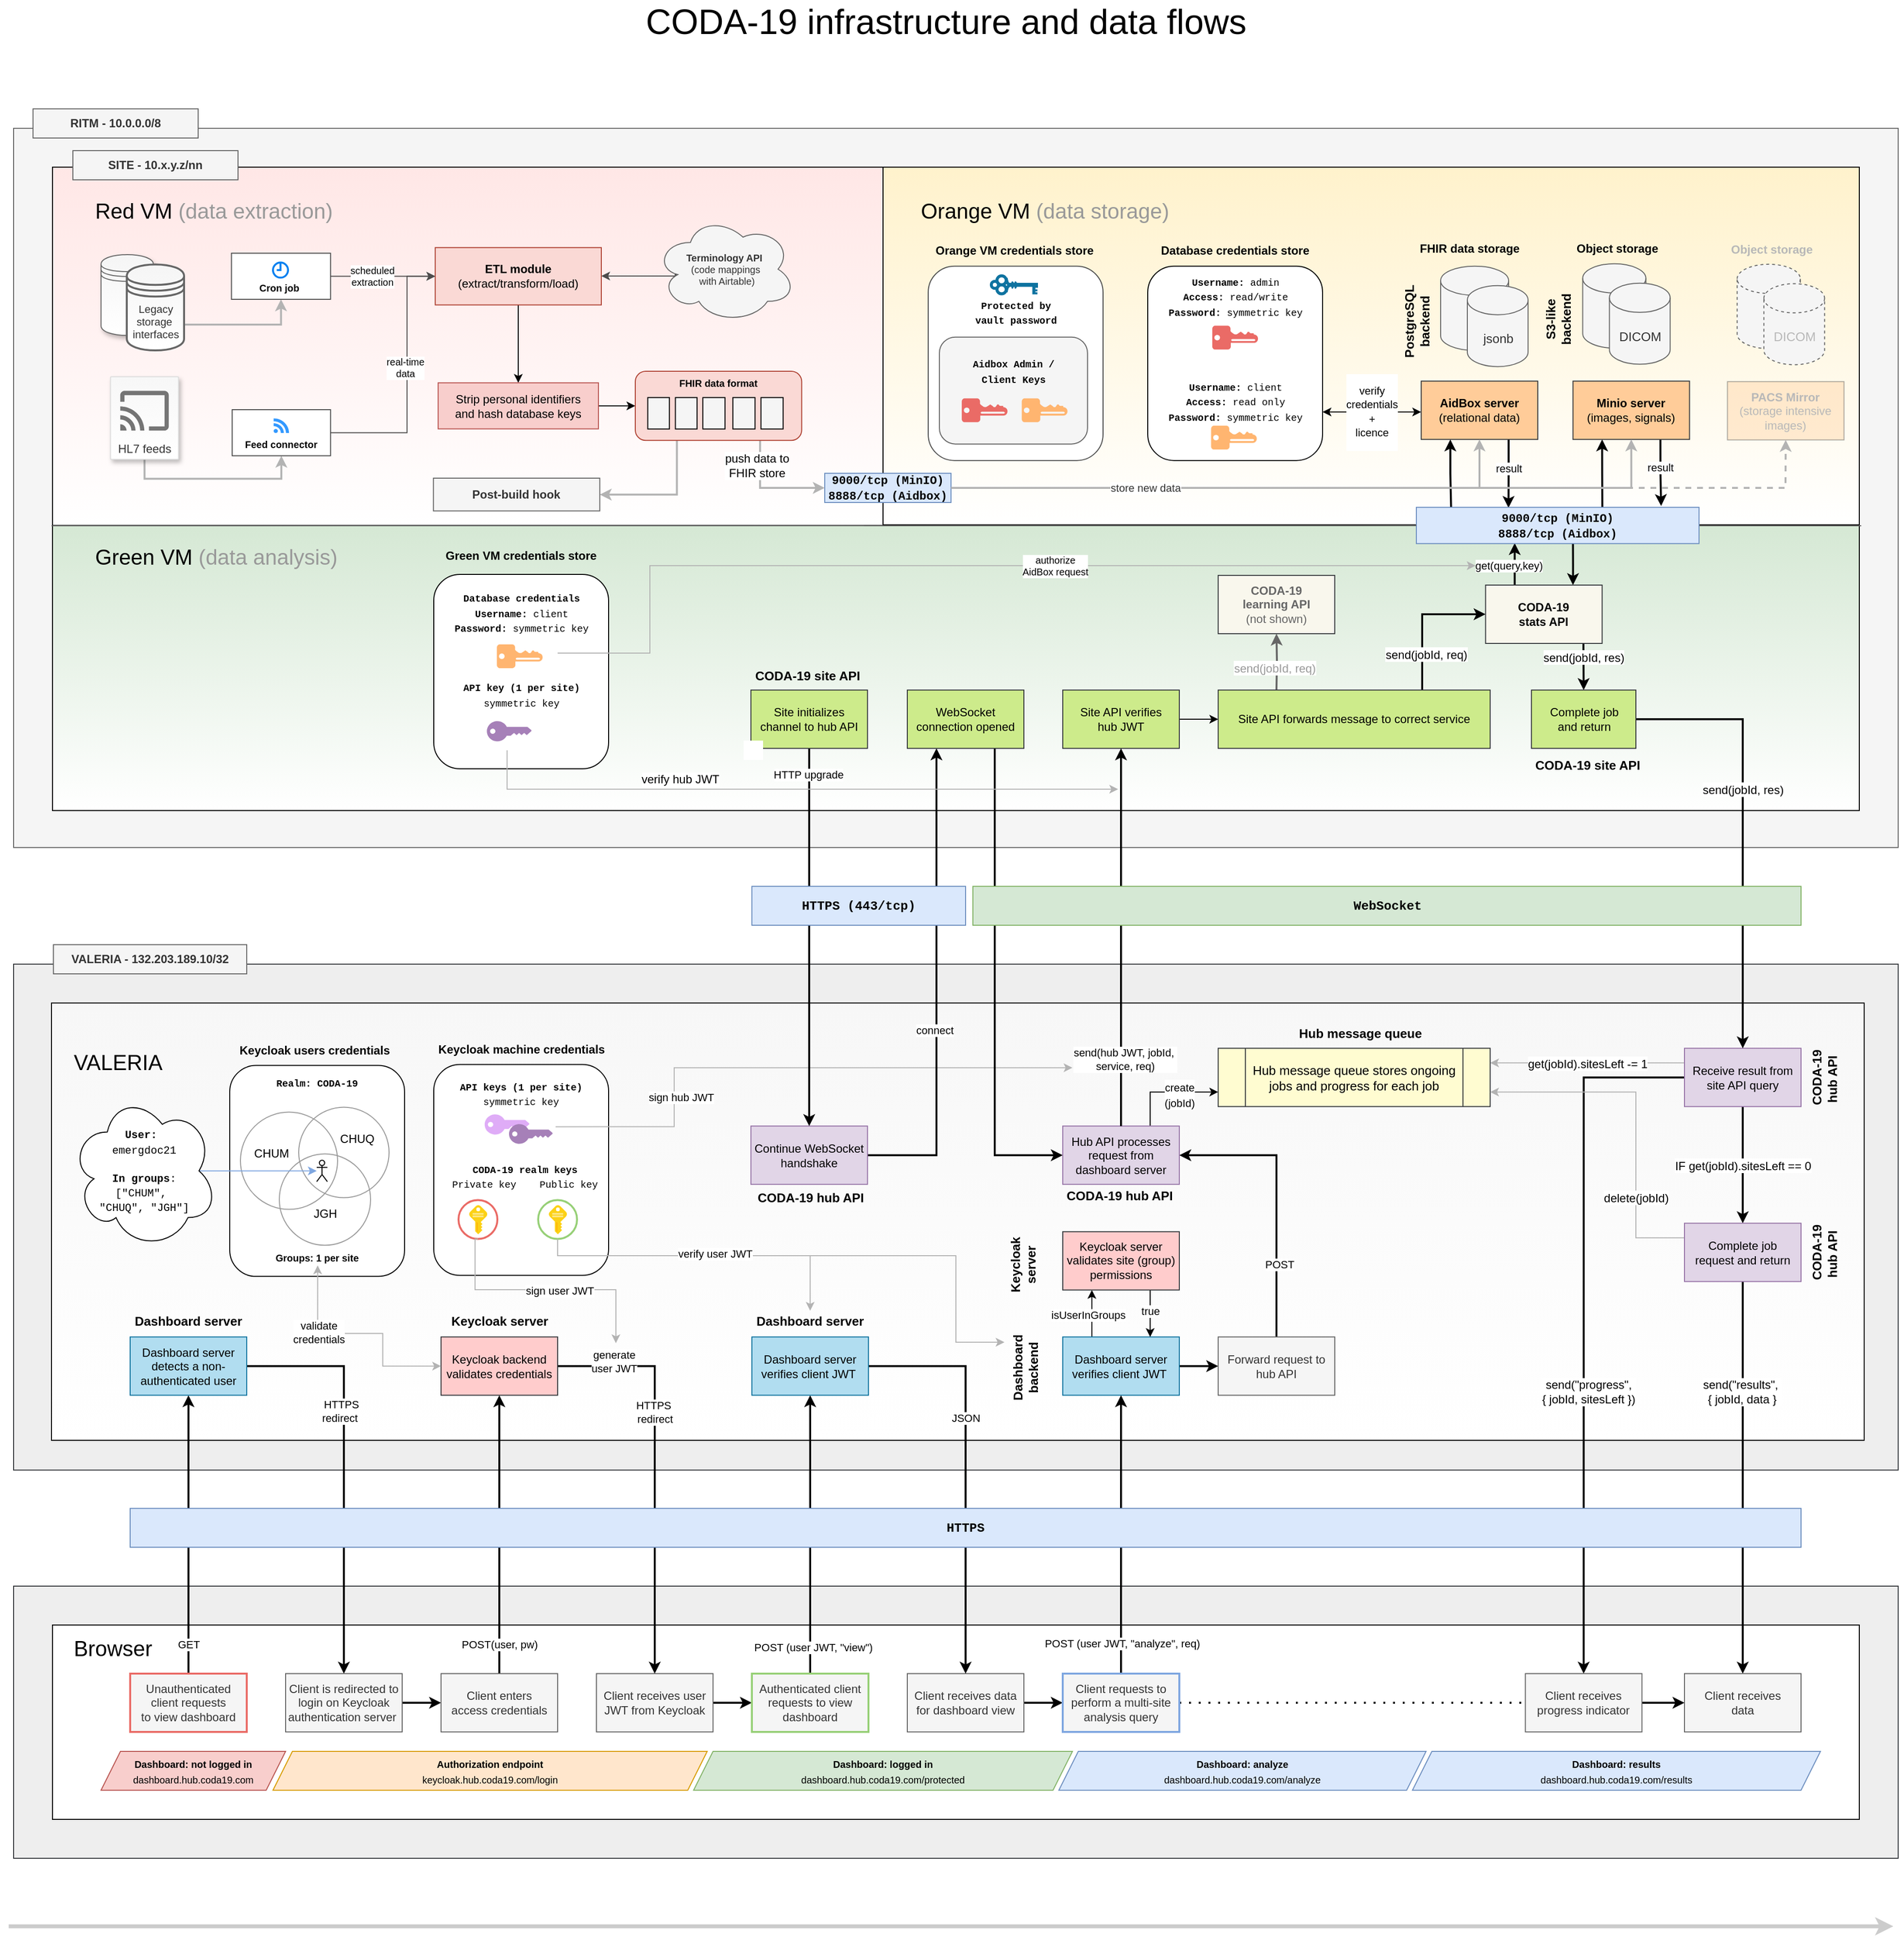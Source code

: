 <mxfile version="14.4.3" type="github">
  <diagram id="xXC8S_svYIRL2FnE1IQ2" name="Page-1">
    <mxGraphModel dx="450" dy="4707" grid="1" gridSize="10" guides="1" tooltips="1" connect="1" arrows="1" fold="1" page="1" pageScale="1" pageWidth="2500" pageHeight="2200" math="0" shadow="0">
      <root>
        <mxCell id="0" />
        <mxCell id="1" parent="0" />
        <mxCell id="SOQEpB_5hbGgffHvEP00-1" value="" style="rounded=0;whiteSpace=wrap;html=1;fontSize=12;fillColor=#eeeeee;strokeColor=#36393d;" parent="1" vertex="1">
          <mxGeometry x="245" y="-3260" width="1940" height="520.59" as="geometry" />
        </mxCell>
        <mxCell id="SOQEpB_5hbGgffHvEP00-2" value="" style="rounded=0;whiteSpace=wrap;html=1;fontSize=12;" parent="1" vertex="1">
          <mxGeometry x="285" y="-3219.41" width="1860" height="440" as="geometry" />
        </mxCell>
        <mxCell id="SOQEpB_5hbGgffHvEP00-3" value="" style="rounded=0;whiteSpace=wrap;html=1;strokeColor=#000000;strokeWidth=1;gradientColor=#ffffff;fontSize=10;fontColor=#3399FF;fillColor=#F7F7F7;" parent="1" vertex="1">
          <mxGeometry x="284" y="-3220" width="1866" height="450" as="geometry" />
        </mxCell>
        <mxCell id="SOQEpB_5hbGgffHvEP00-4" value="" style="rounded=0;whiteSpace=wrap;html=1;fontSize=12;fillColor=#f5f5f5;strokeColor=#666666;fontColor=#333333;" parent="1" vertex="1">
          <mxGeometry x="245" y="-4120" width="1940" height="740" as="geometry" />
        </mxCell>
        <mxCell id="SOQEpB_5hbGgffHvEP00-5" value="" style="rounded=0;whiteSpace=wrap;html=1;fillColor=#FCFCFC;gradientColor=#ffffff;fontSize=12;" parent="1" vertex="1">
          <mxGeometry x="285" y="-4080" width="1860" height="660" as="geometry" />
        </mxCell>
        <mxCell id="SOQEpB_5hbGgffHvEP00-6" value="" style="rounded=0;whiteSpace=wrap;html=1;strokeColor=#000000;strokeWidth=1;gradientColor=#ffffff;fontSize=10;fontColor=#3399FF;fillColor=#FFF2CC;" parent="1" vertex="1">
          <mxGeometry x="1140" y="-4080" width="1005" height="368" as="geometry" />
        </mxCell>
        <mxCell id="SOQEpB_5hbGgffHvEP00-7" value="" style="rounded=0;whiteSpace=wrap;html=1;strokeColor=#000000;strokeWidth=1;gradientColor=#ffffff;fontSize=10;fontColor=#3399FF;fillColor=#FFE7E6;" parent="1" vertex="1">
          <mxGeometry x="285" y="-4080" width="855" height="370" as="geometry" />
        </mxCell>
        <mxCell id="SOQEpB_5hbGgffHvEP00-8" value="" style="rounded=0;whiteSpace=wrap;html=1;strokeColor=#000000;strokeWidth=1;gradientColor=#ffffff;fontSize=10;fontColor=#3399FF;fillColor=#D5E8D4;" parent="1" vertex="1">
          <mxGeometry x="285" y="-3711.35" width="1860" height="293.35" as="geometry" />
        </mxCell>
        <mxCell id="SOQEpB_5hbGgffHvEP00-9" value="" style="rounded=0;whiteSpace=wrap;html=1;fontSize=12;fillColor=#eeeeee;strokeColor=#36393d;" parent="1" vertex="1">
          <mxGeometry x="245" y="-2620" width="1940" height="280" as="geometry" />
        </mxCell>
        <mxCell id="SOQEpB_5hbGgffHvEP00-10" value="" style="rounded=0;whiteSpace=wrap;html=1;fontSize=12;" parent="1" vertex="1">
          <mxGeometry x="285" y="-2580" width="1860" height="200" as="geometry" />
        </mxCell>
        <mxCell id="SOQEpB_5hbGgffHvEP00-11" value="" style="group" parent="1" vertex="1" connectable="0">
          <mxGeometry x="645" y="-3156.7" width="240" height="217" as="geometry" />
        </mxCell>
        <mxCell id="SOQEpB_5hbGgffHvEP00-12" value="" style="rounded=1;whiteSpace=wrap;html=1;" parent="SOQEpB_5hbGgffHvEP00-11" vertex="1">
          <mxGeometry x="32.5" width="180" height="217" as="geometry" />
        </mxCell>
        <mxCell id="SOQEpB_5hbGgffHvEP00-13" value="&lt;font style=&quot;font-size: 10px&quot;&gt;&lt;font face=&quot;Courier New&quot;&gt;&lt;b&gt;CODA-19 realm keys&lt;/b&gt;&lt;br&gt;&amp;nbsp; &amp;nbsp; &amp;nbsp;Private key&amp;nbsp;&amp;nbsp; &amp;nbsp;Public key&amp;nbsp;&amp;nbsp; &amp;nbsp;&amp;nbsp;&lt;/font&gt;&lt;br&gt;&lt;/font&gt;" style="text;html=1;strokeColor=none;fillColor=none;align=center;verticalAlign=middle;whiteSpace=wrap;rounded=0;" parent="SOQEpB_5hbGgffHvEP00-11" vertex="1">
          <mxGeometry x="9" y="99.7" width="235" height="29.931" as="geometry" />
        </mxCell>
        <mxCell id="SOQEpB_5hbGgffHvEP00-14" value="&lt;font style=&quot;font-size: 10px&quot;&gt;&lt;font face=&quot;Courier New&quot;&gt;&lt;b&gt;API keys (1 per site)&lt;/b&gt;&lt;br&gt;symmetric key&lt;/font&gt;&lt;br&gt;&lt;/font&gt;" style="text;html=1;strokeColor=none;fillColor=none;align=center;verticalAlign=middle;whiteSpace=wrap;rounded=0;" parent="SOQEpB_5hbGgffHvEP00-11" vertex="1">
          <mxGeometry x="5" y="5" width="235" height="50" as="geometry" />
        </mxCell>
        <mxCell id="SOQEpB_5hbGgffHvEP00-15" value="" style="points=[[0,0.5,0],[0.24,0,0],[0.5,0.28,0],[0.995,0.475,0],[0.5,0.72,0],[0.24,1,0]];verticalLabelPosition=bottom;html=1;verticalAlign=top;aspect=fixed;align=center;pointerEvents=1;shape=mxgraph.cisco19.key;strokeColor=none;fillColor=#DFACF7;" parent="SOQEpB_5hbGgffHvEP00-11" vertex="1">
          <mxGeometry x="84.94" y="51.29" width="46.11" height="20.75" as="geometry" />
        </mxCell>
        <mxCell id="SOQEpB_5hbGgffHvEP00-16" value="" style="points=[[0,0.5,0],[0.24,0,0],[0.5,0.28,0],[0.995,0.475,0],[0.5,0.72,0],[0.24,1,0]];verticalLabelPosition=bottom;html=1;verticalAlign=top;aspect=fixed;align=center;pointerEvents=1;shape=mxgraph.cisco19.key;strokeColor=none;fillColor=#A680B8;" parent="SOQEpB_5hbGgffHvEP00-11" vertex="1">
          <mxGeometry x="110" y="61.29" width="45.05" height="20.27" as="geometry" />
        </mxCell>
        <mxCell id="SOQEpB_5hbGgffHvEP00-17" value="" style="ellipse;whiteSpace=wrap;html=1;aspect=fixed;fontFamily=Helvetica;fontSize=13;strokeColor=#EA6B66;strokeWidth=2;" parent="SOQEpB_5hbGgffHvEP00-11" vertex="1">
          <mxGeometry x="58" y="139.44" width="40" height="40" as="geometry" />
        </mxCell>
        <mxCell id="SOQEpB_5hbGgffHvEP00-18" value="" style="ellipse;whiteSpace=wrap;html=1;aspect=fixed;fontFamily=Helvetica;fontSize=13;strokeColor=#97D077;strokeWidth=2;" parent="SOQEpB_5hbGgffHvEP00-11" vertex="1">
          <mxGeometry x="140" y="139.44" width="40" height="40" as="geometry" />
        </mxCell>
        <mxCell id="SOQEpB_5hbGgffHvEP00-19" value="" style="aspect=fixed;html=1;points=[];align=center;image;fontSize=12;image=img/lib/mscae/Key.svg;fillColor=#DFACF7;gradientColor=#ffffff;" parent="SOQEpB_5hbGgffHvEP00-11" vertex="1">
          <mxGeometry x="151" y="144.7" width="18.6" height="30" as="geometry" />
        </mxCell>
        <mxCell id="SOQEpB_5hbGgffHvEP00-20" style="edgeStyle=orthogonalEdgeStyle;rounded=0;orthogonalLoop=1;jettySize=auto;html=1;startArrow=none;startFill=0;endArrow=classic;endFill=1;strokeWidth=1;strokeColor=#B3B3B3;exitX=0.697;exitY=0.295;exitDx=0;exitDy=0;exitPerimeter=0;" parent="1" source="SOQEpB_5hbGgffHvEP00-12" edge="1">
          <mxGeometry relative="1" as="geometry">
            <mxPoint x="1335" y="-3153.41" as="targetPoint" />
            <mxPoint x="795" y="-3114.7" as="sourcePoint" />
            <Array as="points">
              <mxPoint x="925" y="-3092.41" />
              <mxPoint x="925" y="-3153.41" />
              <mxPoint x="1335" y="-3153.41" />
            </Array>
          </mxGeometry>
        </mxCell>
        <mxCell id="SOQEpB_5hbGgffHvEP00-21" value="sign hub JWT" style="edgeLabel;html=1;align=center;verticalAlign=middle;resizable=0;points=[];" parent="SOQEpB_5hbGgffHvEP00-20" vertex="1" connectable="0">
          <mxGeometry x="-0.577" y="-4" relative="1" as="geometry">
            <mxPoint x="2.88" y="-27.04" as="offset" />
          </mxGeometry>
        </mxCell>
        <mxCell id="SOQEpB_5hbGgffHvEP00-22" style="edgeStyle=orthogonalEdgeStyle;rounded=0;orthogonalLoop=1;jettySize=auto;html=1;exitX=1;exitY=0.5;exitDx=0;exitDy=0;entryX=0;entryY=0.5;entryDx=0;entryDy=0;strokeWidth=2;" parent="1" source="SOQEpB_5hbGgffHvEP00-23" target="SOQEpB_5hbGgffHvEP00-82" edge="1">
          <mxGeometry relative="1" as="geometry" />
        </mxCell>
        <mxCell id="SOQEpB_5hbGgffHvEP00-23" value="Client receives user&lt;br&gt;JWT from Keycloak" style="rounded=0;whiteSpace=wrap;html=1;fillColor=#f5f5f5;strokeColor=#666666;fontColor=#333333;" parent="1" vertex="1">
          <mxGeometry x="845" y="-2530" width="120" height="60" as="geometry" />
        </mxCell>
        <mxCell id="SOQEpB_5hbGgffHvEP00-24" style="edgeStyle=orthogonalEdgeStyle;rounded=0;orthogonalLoop=1;jettySize=auto;html=1;exitX=0.5;exitY=0;exitDx=0;exitDy=0;strokeWidth=2;" parent="1" source="SOQEpB_5hbGgffHvEP00-26" target="SOQEpB_5hbGgffHvEP00-69" edge="1">
          <mxGeometry relative="1" as="geometry" />
        </mxCell>
        <mxCell id="SOQEpB_5hbGgffHvEP00-25" value="GET" style="edgeLabel;html=1;align=center;verticalAlign=middle;resizable=0;points=[];" parent="SOQEpB_5hbGgffHvEP00-24" vertex="1" connectable="0">
          <mxGeometry x="0.429" y="1" relative="1" as="geometry">
            <mxPoint x="1" y="174.29" as="offset" />
          </mxGeometry>
        </mxCell>
        <mxCell id="SOQEpB_5hbGgffHvEP00-26" value="Unauthenticated client requests&lt;br&gt;to view dashboard" style="rounded=0;whiteSpace=wrap;html=1;fillColor=#f5f5f5;fontColor=#333333;strokeWidth=2;strokeColor=#EA6B66;" parent="1" vertex="1">
          <mxGeometry x="365" y="-2530" width="120" height="60" as="geometry" />
        </mxCell>
        <mxCell id="SOQEpB_5hbGgffHvEP00-27" style="edgeStyle=orthogonalEdgeStyle;rounded=0;orthogonalLoop=1;jettySize=auto;html=1;exitX=1;exitY=0.5;exitDx=0;exitDy=0;strokeWidth=2;" parent="1" source="SOQEpB_5hbGgffHvEP00-28" target="SOQEpB_5hbGgffHvEP00-90" edge="1">
          <mxGeometry relative="1" as="geometry" />
        </mxCell>
        <mxCell id="SOQEpB_5hbGgffHvEP00-28" value="Client receives data for dashboard view" style="rounded=0;whiteSpace=wrap;html=1;fillColor=#f5f5f5;strokeColor=#666666;fontColor=#333333;" parent="1" vertex="1">
          <mxGeometry x="1165" y="-2530" width="120" height="60" as="geometry" />
        </mxCell>
        <mxCell id="SOQEpB_5hbGgffHvEP00-29" style="edgeStyle=orthogonalEdgeStyle;rounded=0;orthogonalLoop=1;jettySize=auto;html=1;exitX=1;exitY=0.5;exitDx=0;exitDy=0;startArrow=none;startFill=0;strokeWidth=2;" parent="1" source="SOQEpB_5hbGgffHvEP00-32" target="SOQEpB_5hbGgffHvEP00-35" edge="1">
          <mxGeometry relative="1" as="geometry" />
        </mxCell>
        <mxCell id="SOQEpB_5hbGgffHvEP00-30" style="edgeStyle=orthogonalEdgeStyle;rounded=0;orthogonalLoop=1;jettySize=auto;html=1;exitX=0.25;exitY=0;exitDx=0;exitDy=0;entryX=0.25;entryY=1;entryDx=0;entryDy=0;strokeWidth=1;" parent="1" source="SOQEpB_5hbGgffHvEP00-32" target="SOQEpB_5hbGgffHvEP00-93" edge="1">
          <mxGeometry relative="1" as="geometry" />
        </mxCell>
        <mxCell id="SOQEpB_5hbGgffHvEP00-31" value="isUserInGroups" style="edgeLabel;html=1;align=center;verticalAlign=middle;resizable=0;points=[];" parent="SOQEpB_5hbGgffHvEP00-30" vertex="1" connectable="0">
          <mxGeometry x="-0.188" y="4" relative="1" as="geometry">
            <mxPoint y="-3.53" as="offset" />
          </mxGeometry>
        </mxCell>
        <mxCell id="SOQEpB_5hbGgffHvEP00-32" value="Dashboard server&lt;br&gt;verifies client JWT&amp;nbsp;" style="rounded=0;whiteSpace=wrap;html=1;fillColor=#b1ddf0;strokeColor=#10739e;" parent="1" vertex="1">
          <mxGeometry x="1325" y="-2876.41" width="120" height="60" as="geometry" />
        </mxCell>
        <mxCell id="SOQEpB_5hbGgffHvEP00-33" style="edgeStyle=orthogonalEdgeStyle;rounded=0;orthogonalLoop=1;jettySize=auto;html=1;exitX=0.5;exitY=0;exitDx=0;exitDy=0;entryX=1;entryY=0.5;entryDx=0;entryDy=0;startArrow=none;startFill=0;endArrow=classic;endFill=1;strokeWidth=2;" parent="1" source="SOQEpB_5hbGgffHvEP00-35" target="SOQEpB_5hbGgffHvEP00-106" edge="1">
          <mxGeometry relative="1" as="geometry" />
        </mxCell>
        <mxCell id="SOQEpB_5hbGgffHvEP00-34" value="POST" style="edgeLabel;html=1;align=center;verticalAlign=middle;resizable=0;points=[];" parent="SOQEpB_5hbGgffHvEP00-33" vertex="1" connectable="0">
          <mxGeometry x="-0.479" y="-3" relative="1" as="geometry">
            <mxPoint as="offset" />
          </mxGeometry>
        </mxCell>
        <mxCell id="SOQEpB_5hbGgffHvEP00-35" value="Forward request to hub API" style="rounded=0;whiteSpace=wrap;html=1;fillColor=#f5f5f5;strokeColor=#666666;fontColor=#333333;" parent="1" vertex="1">
          <mxGeometry x="1485" y="-2876.41" width="120" height="60" as="geometry" />
        </mxCell>
        <mxCell id="SOQEpB_5hbGgffHvEP00-36" style="edgeStyle=orthogonalEdgeStyle;rounded=0;orthogonalLoop=1;jettySize=auto;html=1;entryX=0.5;entryY=0;entryDx=0;entryDy=0;startArrow=none;startFill=0;endArrow=classic;endFill=1;strokeWidth=2;" parent="1" target="SOQEpB_5hbGgffHvEP00-130" edge="1">
          <mxGeometry relative="1" as="geometry">
            <mxPoint x="1861" y="-3580" as="sourcePoint" />
            <Array as="points">
              <mxPoint x="1861" y="-3590" />
              <mxPoint x="1861" y="-3566" />
            </Array>
          </mxGeometry>
        </mxCell>
        <mxCell id="SOQEpB_5hbGgffHvEP00-37" value="&lt;font style=&quot;font-size: 12px&quot;&gt;send(jobId, res)&lt;/font&gt;" style="edgeLabel;html=1;align=center;verticalAlign=middle;resizable=0;points=[];fontSize=13;" parent="SOQEpB_5hbGgffHvEP00-36" vertex="1" connectable="0">
          <mxGeometry x="0.251" relative="1" as="geometry">
            <mxPoint x="0.11" y="-12.94" as="offset" />
          </mxGeometry>
        </mxCell>
        <mxCell id="SOQEpB_5hbGgffHvEP00-38" style="edgeStyle=orthogonalEdgeStyle;rounded=0;orthogonalLoop=1;jettySize=auto;html=1;exitX=0.25;exitY=0;exitDx=0;exitDy=0;entryX=0.348;entryY=0.986;entryDx=0;entryDy=0;entryPerimeter=0;startArrow=none;startFill=0;endArrow=classic;endFill=1;strokeWidth=2;" parent="1" source="SOQEpB_5hbGgffHvEP00-41" target="SOQEpB_5hbGgffHvEP00-239" edge="1">
          <mxGeometry relative="1" as="geometry" />
        </mxCell>
        <mxCell id="SOQEpB_5hbGgffHvEP00-39" value="get(query,key)" style="edgeLabel;html=1;align=center;verticalAlign=middle;resizable=0;points=[];" parent="SOQEpB_5hbGgffHvEP00-38" vertex="1" connectable="0">
          <mxGeometry x="-0.255" y="1" relative="1" as="geometry">
            <mxPoint x="-5.26" y="-3.81" as="offset" />
          </mxGeometry>
        </mxCell>
        <mxCell id="SOQEpB_5hbGgffHvEP00-40" style="edgeStyle=orthogonalEdgeStyle;rounded=0;orthogonalLoop=1;jettySize=auto;html=1;exitX=0.75;exitY=0;exitDx=0;exitDy=0;entryX=0.554;entryY=1.001;entryDx=0;entryDy=0;entryPerimeter=0;startArrow=classic;startFill=1;endArrow=none;endFill=0;strokeWidth=2;" parent="1" source="SOQEpB_5hbGgffHvEP00-41" target="SOQEpB_5hbGgffHvEP00-239" edge="1">
          <mxGeometry relative="1" as="geometry" />
        </mxCell>
        <mxCell id="SOQEpB_5hbGgffHvEP00-41" value="&lt;b&gt;CODA-19 &lt;br&gt;stats API&lt;br&gt;&lt;/b&gt;" style="rounded=0;whiteSpace=wrap;html=1;fillColor=#f9f7ed;strokeColor=#36393d;" parent="1" vertex="1">
          <mxGeometry x="1760.25" y="-3650" width="120" height="60" as="geometry" />
        </mxCell>
        <mxCell id="SOQEpB_5hbGgffHvEP00-42" value="" style="endArrow=none;html=1;" parent="1" target="SOQEpB_5hbGgffHvEP00-5" edge="1">
          <mxGeometry width="50" height="50" relative="1" as="geometry">
            <mxPoint x="285" y="-3721" as="sourcePoint" />
            <mxPoint x="2125" y="-3721" as="targetPoint" />
          </mxGeometry>
        </mxCell>
        <mxCell id="SOQEpB_5hbGgffHvEP00-43" value="&lt;p style=&quot;font-size: 11px&quot;&gt;&lt;span style=&quot;font-family: &amp;#34;helvetica&amp;#34;&quot;&gt;verify &lt;br&gt;credentials &lt;br&gt;+ &lt;br&gt;licence&lt;/span&gt;&lt;/p&gt;" style="edgeStyle=orthogonalEdgeStyle;rounded=0;orthogonalLoop=1;jettySize=auto;html=1;exitX=-0.001;exitY=0.529;exitDx=0;exitDy=0;entryX=1;entryY=0.75;entryDx=0;entryDy=0;startArrow=classic;startFill=1;endArrow=classic;endFill=1;strokeColor=#000000;strokeWidth=1;fontFamily=Courier New;fontSize=13;exitPerimeter=0;" parent="1" source="SOQEpB_5hbGgffHvEP00-47" target="SOQEpB_5hbGgffHvEP00-178" edge="1">
          <mxGeometry relative="1" as="geometry">
            <Array as="points" />
          </mxGeometry>
        </mxCell>
        <mxCell id="SOQEpB_5hbGgffHvEP00-44" style="edgeStyle=orthogonalEdgeStyle;rounded=0;orthogonalLoop=1;jettySize=auto;html=1;exitX=0.75;exitY=1;exitDx=0;exitDy=0;entryX=0.326;entryY=0.015;entryDx=0;entryDy=0;entryPerimeter=0;startArrow=none;startFill=0;endArrow=classic;endFill=1;strokeWidth=2;" parent="1" source="SOQEpB_5hbGgffHvEP00-47" target="SOQEpB_5hbGgffHvEP00-239" edge="1">
          <mxGeometry relative="1" as="geometry" />
        </mxCell>
        <mxCell id="SOQEpB_5hbGgffHvEP00-45" value="result" style="edgeLabel;html=1;align=center;verticalAlign=middle;resizable=0;points=[];" parent="SOQEpB_5hbGgffHvEP00-44" vertex="1" connectable="0">
          <mxGeometry x="-0.245" y="-1" relative="1" as="geometry">
            <mxPoint x="1.01" y="2.99" as="offset" />
          </mxGeometry>
        </mxCell>
        <mxCell id="SOQEpB_5hbGgffHvEP00-46" style="edgeStyle=orthogonalEdgeStyle;rounded=0;orthogonalLoop=1;jettySize=auto;html=1;exitX=0.25;exitY=1;exitDx=0;exitDy=0;entryX=0.123;entryY=0.027;entryDx=0;entryDy=0;entryPerimeter=0;startArrow=classic;startFill=1;endArrow=none;endFill=0;strokeWidth=2;" parent="1" source="SOQEpB_5hbGgffHvEP00-47" target="SOQEpB_5hbGgffHvEP00-239" edge="1">
          <mxGeometry relative="1" as="geometry" />
        </mxCell>
        <mxCell id="SOQEpB_5hbGgffHvEP00-47" value="&lt;b&gt;AidBox server&lt;/b&gt;&lt;br&gt;(relational data)" style="rounded=0;whiteSpace=wrap;html=1;fillColor=#ffcc99;strokeColor=#36393d;" parent="1" vertex="1">
          <mxGeometry x="1694" y="-3859.85" width="120" height="60" as="geometry" />
        </mxCell>
        <mxCell id="SOQEpB_5hbGgffHvEP00-48" value="Orange VM&amp;nbsp;&lt;span style=&quot;color: rgb(153 , 153 , 153)&quot;&gt;(data storage)&lt;/span&gt;" style="text;html=1;strokeColor=none;fillColor=none;align=left;verticalAlign=middle;whiteSpace=wrap;rounded=0;fontSize=22;" parent="1" vertex="1">
          <mxGeometry x="1176.75" y="-4049" width="300" height="30" as="geometry" />
        </mxCell>
        <mxCell id="SOQEpB_5hbGgffHvEP00-49" value="Green VM&amp;nbsp;&lt;font color=&quot;#999999&quot;&gt;(data analysis)&lt;/font&gt;" style="text;html=1;strokeColor=none;fillColor=none;align=left;verticalAlign=middle;whiteSpace=wrap;rounded=0;fontSize=22;" parent="1" vertex="1">
          <mxGeometry x="326.5" y="-3692.7" width="277" height="30" as="geometry" />
        </mxCell>
        <mxCell id="SOQEpB_5hbGgffHvEP00-50" value="VALERIA" style="text;html=1;strokeColor=none;fillColor=none;align=left;verticalAlign=middle;whiteSpace=wrap;rounded=0;fontSize=22;" parent="1" vertex="1">
          <mxGeometry x="305" y="-3173.41" width="150" height="30" as="geometry" />
        </mxCell>
        <mxCell id="SOQEpB_5hbGgffHvEP00-51" value="Browser" style="text;html=1;strokeColor=none;fillColor=none;align=left;verticalAlign=middle;whiteSpace=wrap;rounded=0;fontSize=22;" parent="1" vertex="1">
          <mxGeometry x="304.75" y="-2570" width="150" height="30" as="geometry" />
        </mxCell>
        <mxCell id="SOQEpB_5hbGgffHvEP00-52" style="edgeStyle=orthogonalEdgeStyle;rounded=0;orthogonalLoop=1;jettySize=auto;html=1;exitX=1;exitY=0.5;exitDx=0;exitDy=0;strokeWidth=2;entryX=0.25;entryY=1;entryDx=0;entryDy=0;" parent="1" source="SOQEpB_5hbGgffHvEP00-54" target="SOQEpB_5hbGgffHvEP00-101" edge="1">
          <mxGeometry relative="1" as="geometry">
            <mxPoint x="1225.059" y="-3470" as="targetPoint" />
          </mxGeometry>
        </mxCell>
        <mxCell id="SOQEpB_5hbGgffHvEP00-53" value="connect" style="edgeLabel;html=1;align=center;verticalAlign=middle;resizable=0;points=[];" parent="SOQEpB_5hbGgffHvEP00-52" vertex="1" connectable="0">
          <mxGeometry x="0.282" y="2" relative="1" as="geometry">
            <mxPoint y="114.59" as="offset" />
          </mxGeometry>
        </mxCell>
        <mxCell id="SOQEpB_5hbGgffHvEP00-54" value="Continue WebSocket&lt;br&gt;handshake" style="rounded=0;whiteSpace=wrap;html=1;strokeColor=#9673a6;fillColor=#e1d5e7;" parent="1" vertex="1">
          <mxGeometry x="1004" y="-3093.41" width="120" height="60" as="geometry" />
        </mxCell>
        <mxCell id="SOQEpB_5hbGgffHvEP00-55" style="edgeStyle=orthogonalEdgeStyle;rounded=0;orthogonalLoop=1;jettySize=auto;html=1;exitX=0.5;exitY=1;exitDx=0;exitDy=0;strokeWidth=2;" parent="1" source="SOQEpB_5hbGgffHvEP00-57" target="SOQEpB_5hbGgffHvEP00-54" edge="1">
          <mxGeometry relative="1" as="geometry">
            <mxPoint x="1064" y="-3470" as="sourcePoint" />
          </mxGeometry>
        </mxCell>
        <mxCell id="SOQEpB_5hbGgffHvEP00-56" value="HTTP upgrade" style="edgeLabel;html=1;align=center;verticalAlign=middle;resizable=0;points=[];" parent="SOQEpB_5hbGgffHvEP00-55" vertex="1" connectable="0">
          <mxGeometry x="-0.429" y="-2" relative="1" as="geometry">
            <mxPoint x="0.5" y="-84" as="offset" />
          </mxGeometry>
        </mxCell>
        <mxCell id="SOQEpB_5hbGgffHvEP00-57" value="Site initializes channel to hub API" style="rounded=0;whiteSpace=wrap;html=1;fillColor=#cdeb8b;strokeColor=#36393d;" parent="1" vertex="1">
          <mxGeometry x="1004" y="-3542" width="120" height="60" as="geometry" />
        </mxCell>
        <mxCell id="SOQEpB_5hbGgffHvEP00-58" value="&lt;font style=&quot;font-size: 12px&quot;&gt;get(jobId).sitesLeft -= 1&lt;/font&gt;" style="edgeStyle=orthogonalEdgeStyle;rounded=0;orthogonalLoop=1;jettySize=auto;html=1;exitX=0;exitY=0.25;exitDx=0;exitDy=0;entryX=1;entryY=0.25;entryDx=0;entryDy=0;startArrow=none;startFill=0;endArrow=classic;endFill=1;strokeWidth=1;fontSize=13;strokeColor=#B3B3B3;" parent="1" source="SOQEpB_5hbGgffHvEP00-62" target="SOQEpB_5hbGgffHvEP00-131" edge="1">
          <mxGeometry relative="1" as="geometry" />
        </mxCell>
        <mxCell id="SOQEpB_5hbGgffHvEP00-59" value="&lt;font style=&quot;font-size: 12px&quot;&gt;IF get(jobId).sitesLeft == 0&lt;/font&gt;" style="edgeStyle=orthogonalEdgeStyle;rounded=0;orthogonalLoop=1;jettySize=auto;html=1;exitX=0.5;exitY=1;exitDx=0;exitDy=0;startArrow=none;startFill=0;endArrow=classic;endFill=1;strokeColor=#000000;strokeWidth=2;fontSize=13;" parent="1" source="SOQEpB_5hbGgffHvEP00-62" target="SOQEpB_5hbGgffHvEP00-137" edge="1">
          <mxGeometry relative="1" as="geometry" />
        </mxCell>
        <mxCell id="SOQEpB_5hbGgffHvEP00-60" style="edgeStyle=orthogonalEdgeStyle;rounded=0;orthogonalLoop=1;jettySize=auto;html=1;exitX=0;exitY=0.5;exitDx=0;exitDy=0;entryX=0.5;entryY=0;entryDx=0;entryDy=0;startArrow=none;startFill=0;endArrow=classic;endFill=1;strokeWidth=2;fontSize=13;" parent="1" source="SOQEpB_5hbGgffHvEP00-62" target="SOQEpB_5hbGgffHvEP00-142" edge="1">
          <mxGeometry relative="1" as="geometry" />
        </mxCell>
        <mxCell id="SOQEpB_5hbGgffHvEP00-61" value="send(&quot;progress&quot;, &lt;br&gt;{ jobId, sitesLeft })" style="edgeLabel;html=1;align=center;verticalAlign=middle;resizable=0;points=[];fontSize=12;" parent="SOQEpB_5hbGgffHvEP00-60" vertex="1" connectable="0">
          <mxGeometry x="0.554" relative="1" as="geometry">
            <mxPoint x="4.25" y="-130.25" as="offset" />
          </mxGeometry>
        </mxCell>
        <mxCell id="SOQEpB_5hbGgffHvEP00-62" value="Receive result from site API query" style="rounded=0;whiteSpace=wrap;html=1;fillColor=#e1d5e7;strokeColor=#9673a6;" parent="1" vertex="1">
          <mxGeometry x="1965" y="-3173.41" width="120" height="60" as="geometry" />
        </mxCell>
        <mxCell id="SOQEpB_5hbGgffHvEP00-63" style="edgeStyle=orthogonalEdgeStyle;rounded=0;orthogonalLoop=1;jettySize=auto;html=1;exitX=0.5;exitY=1;exitDx=0;exitDy=0;startArrow=none;startFill=0;strokeWidth=2;fontFamily=Courier New;fontSize=14;" parent="1" source="SOQEpB_5hbGgffHvEP00-137" target="SOQEpB_5hbGgffHvEP00-66" edge="1">
          <mxGeometry relative="1" as="geometry">
            <mxPoint x="1865.0" y="-2924.7" as="sourcePoint" />
          </mxGeometry>
        </mxCell>
        <mxCell id="SOQEpB_5hbGgffHvEP00-64" value="&lt;span style=&quot;color: rgba(0 , 0 , 0 , 0) ; font-family: monospace ; font-size: 0px ; background-color: rgb(248 , 249 , 250)&quot;&gt;%3CmxGraphModel%3E%3Croot%3E%3CmxCell%20id%3D%220%22%2F%3E%3CmxCell%20id%3D%221%22%20parent%3D%220%22%2F%3E%3CmxCell%20id%3D%222%22%20value%3D%22send(%26quot%3Bprogress%26quot%3B%2C%20%26lt%3Bbr%26gt%3BjobId%2C%20sitesLeft)%22%20style%3D%22edgeLabel%3Bhtml%3D1%3Balign%3Dcenter%3BverticalAlign%3Dmiddle%3Bresizable%3D0%3Bpoints%3D%5B%5D%3BfontSize%3D12%3B%22%20vertex%3D%221%22%20connectable%3D%220%22%20parent%3D%221%22%3E%3CmxGeometry%20x%3D%221616.221%22%20y%3D%22-1402.429%22%20as%3D%22geometry%22%2F%3E%3C%2FmxCell%3E%3C%2Froot%3E%3C%2FmxGraphModel%3E&lt;/span&gt;" style="edgeLabel;html=1;align=center;verticalAlign=middle;resizable=0;points=[];fontSize=12;" parent="SOQEpB_5hbGgffHvEP00-63" vertex="1" connectable="0">
          <mxGeometry x="-0.011" y="2" relative="1" as="geometry">
            <mxPoint as="offset" />
          </mxGeometry>
        </mxCell>
        <mxCell id="SOQEpB_5hbGgffHvEP00-65" value="send(&quot;results&quot;,&amp;nbsp;&lt;br&gt;{ jobId, data }" style="edgeLabel;html=1;align=center;verticalAlign=middle;resizable=0;points=[];fontSize=12;" parent="SOQEpB_5hbGgffHvEP00-63" vertex="1" connectable="0">
          <mxGeometry x="-0.071" y="-1" relative="1" as="geometry">
            <mxPoint y="-74.09" as="offset" />
          </mxGeometry>
        </mxCell>
        <mxCell id="SOQEpB_5hbGgffHvEP00-66" value="Client receives&lt;br&gt;data" style="rounded=0;whiteSpace=wrap;html=1;fillColor=#f5f5f5;strokeColor=#666666;fontColor=#333333;" parent="1" vertex="1">
          <mxGeometry x="1965" y="-2530" width="120" height="60" as="geometry" />
        </mxCell>
        <mxCell id="SOQEpB_5hbGgffHvEP00-67" style="edgeStyle=orthogonalEdgeStyle;rounded=0;orthogonalLoop=1;jettySize=auto;html=1;exitX=1;exitY=0.5;exitDx=0;exitDy=0;strokeWidth=2;" parent="1" source="SOQEpB_5hbGgffHvEP00-69" target="SOQEpB_5hbGgffHvEP00-71" edge="1">
          <mxGeometry relative="1" as="geometry" />
        </mxCell>
        <mxCell id="SOQEpB_5hbGgffHvEP00-68" value="HTTPS&lt;br&gt;redirect&amp;nbsp;" style="edgeLabel;html=1;align=center;verticalAlign=middle;resizable=0;points=[];" parent="SOQEpB_5hbGgffHvEP00-67" vertex="1" connectable="0">
          <mxGeometry x="0.244" y="-2" relative="1" as="geometry">
            <mxPoint x="-1.5" y="-112.6" as="offset" />
          </mxGeometry>
        </mxCell>
        <mxCell id="SOQEpB_5hbGgffHvEP00-69" value="Dashboard server&lt;br&gt;detects a non-authenticated user" style="rounded=0;whiteSpace=wrap;html=1;strokeColor=#10739e;fillColor=#b1ddf0;" parent="1" vertex="1">
          <mxGeometry x="365" y="-2876.41" width="120" height="60" as="geometry" />
        </mxCell>
        <mxCell id="SOQEpB_5hbGgffHvEP00-70" style="edgeStyle=orthogonalEdgeStyle;rounded=0;orthogonalLoop=1;jettySize=auto;html=1;exitX=1;exitY=0.5;exitDx=0;exitDy=0;strokeWidth=2;" parent="1" source="SOQEpB_5hbGgffHvEP00-71" target="SOQEpB_5hbGgffHvEP00-77" edge="1">
          <mxGeometry relative="1" as="geometry" />
        </mxCell>
        <mxCell id="SOQEpB_5hbGgffHvEP00-71" value="Client is redirected to login on Keycloak&lt;br&gt;authentication server&amp;nbsp;" style="rounded=0;whiteSpace=wrap;html=1;fillColor=#f5f5f5;strokeColor=#666666;fontColor=#333333;" parent="1" vertex="1">
          <mxGeometry x="525" y="-2530" width="120" height="60" as="geometry" />
        </mxCell>
        <mxCell id="SOQEpB_5hbGgffHvEP00-72" style="edgeStyle=orthogonalEdgeStyle;rounded=0;orthogonalLoop=1;jettySize=auto;html=1;exitX=1;exitY=0.5;exitDx=0;exitDy=0;strokeWidth=2;" parent="1" source="SOQEpB_5hbGgffHvEP00-75" target="SOQEpB_5hbGgffHvEP00-23" edge="1">
          <mxGeometry relative="1" as="geometry" />
        </mxCell>
        <mxCell id="SOQEpB_5hbGgffHvEP00-73" value="HTTPS&amp;nbsp;&lt;br&gt;redirect" style="edgeLabel;html=1;align=center;verticalAlign=middle;resizable=0;points=[];" parent="SOQEpB_5hbGgffHvEP00-72" vertex="1" connectable="0">
          <mxGeometry x="0.548" y="2" relative="1" as="geometry">
            <mxPoint x="-2" y="-175.6" as="offset" />
          </mxGeometry>
        </mxCell>
        <mxCell id="SOQEpB_5hbGgffHvEP00-74" value="generate&lt;br&gt;user JWT" style="edgeLabel;html=1;align=center;verticalAlign=middle;resizable=0;points=[];" parent="SOQEpB_5hbGgffHvEP00-72" vertex="1" connectable="0">
          <mxGeometry x="-0.756" y="5" relative="1" as="geometry">
            <mxPoint x="7" as="offset" />
          </mxGeometry>
        </mxCell>
        <mxCell id="SOQEpB_5hbGgffHvEP00-75" value="Keycloak backend validates credentials" style="rounded=0;whiteSpace=wrap;html=1;fillColor=#ffcccc;strokeColor=#36393d;" parent="1" vertex="1">
          <mxGeometry x="685" y="-2876.41" width="120" height="60" as="geometry" />
        </mxCell>
        <mxCell id="SOQEpB_5hbGgffHvEP00-76" value="POST(user, pw)" style="edgeStyle=orthogonalEdgeStyle;rounded=0;orthogonalLoop=1;jettySize=auto;html=1;exitX=0.5;exitY=0;exitDx=0;exitDy=0;strokeWidth=2;" parent="1" source="SOQEpB_5hbGgffHvEP00-77" target="SOQEpB_5hbGgffHvEP00-75" edge="1">
          <mxGeometry x="-0.79" relative="1" as="geometry">
            <mxPoint as="offset" />
          </mxGeometry>
        </mxCell>
        <mxCell id="SOQEpB_5hbGgffHvEP00-77" value="Client enters&lt;br&gt;access credentials" style="rounded=0;whiteSpace=wrap;html=1;fillColor=#f5f5f5;strokeColor=#666666;fontColor=#333333;" parent="1" vertex="1">
          <mxGeometry x="685" y="-2530" width="120" height="60" as="geometry" />
        </mxCell>
        <mxCell id="SOQEpB_5hbGgffHvEP00-78" value="&lt;font style=&quot;font-size: 13px;&quot;&gt;&lt;b style=&quot;font-size: 13px;&quot;&gt;Keycloak server&lt;/b&gt;&lt;/font&gt;" style="text;html=1;strokeColor=none;fillColor=none;align=center;verticalAlign=middle;whiteSpace=wrap;rounded=0;fontSize=13;" parent="1" vertex="1">
          <mxGeometry x="677.5" y="-2903.41" width="135" height="20" as="geometry" />
        </mxCell>
        <mxCell id="SOQEpB_5hbGgffHvEP00-79" value="&lt;font style=&quot;font-size: 13px&quot;&gt;&lt;b style=&quot;font-size: 13px&quot;&gt;Dashboard server&lt;/b&gt;&lt;/font&gt;" style="text;html=1;strokeColor=none;fillColor=none;align=center;verticalAlign=middle;whiteSpace=wrap;rounded=0;fontSize=13;" parent="1" vertex="1">
          <mxGeometry x="346.25" y="-2903.41" width="157.5" height="20" as="geometry" />
        </mxCell>
        <mxCell id="SOQEpB_5hbGgffHvEP00-80" style="edgeStyle=orthogonalEdgeStyle;rounded=0;orthogonalLoop=1;jettySize=auto;html=1;exitX=0.5;exitY=0;exitDx=0;exitDy=0;strokeWidth=2;" parent="1" source="SOQEpB_5hbGgffHvEP00-82" target="SOQEpB_5hbGgffHvEP00-85" edge="1">
          <mxGeometry relative="1" as="geometry" />
        </mxCell>
        <mxCell id="SOQEpB_5hbGgffHvEP00-81" value="POST (user JWT, &quot;view&quot;)" style="edgeLabel;html=1;align=center;verticalAlign=middle;resizable=0;points=[];" parent="SOQEpB_5hbGgffHvEP00-80" vertex="1" connectable="0">
          <mxGeometry x="-0.171" y="2" relative="1" as="geometry">
            <mxPoint x="5" y="91" as="offset" />
          </mxGeometry>
        </mxCell>
        <mxCell id="SOQEpB_5hbGgffHvEP00-82" value="Authenticated client requests to view dashboard" style="rounded=0;whiteSpace=wrap;html=1;fillColor=#f5f5f5;fontColor=#333333;strokeWidth=2;strokeColor=#97D077;" parent="1" vertex="1">
          <mxGeometry x="1005" y="-2530" width="120" height="60" as="geometry" />
        </mxCell>
        <mxCell id="SOQEpB_5hbGgffHvEP00-83" style="edgeStyle=orthogonalEdgeStyle;rounded=0;orthogonalLoop=1;jettySize=auto;html=1;exitX=1;exitY=0.5;exitDx=0;exitDy=0;strokeWidth=2;" parent="1" source="SOQEpB_5hbGgffHvEP00-85" target="SOQEpB_5hbGgffHvEP00-28" edge="1">
          <mxGeometry relative="1" as="geometry" />
        </mxCell>
        <mxCell id="SOQEpB_5hbGgffHvEP00-84" value="JSON" style="edgeLabel;html=1;align=center;verticalAlign=middle;resizable=0;points=[];" parent="SOQEpB_5hbGgffHvEP00-83" vertex="1" connectable="0">
          <mxGeometry x="0.185" y="2" relative="1" as="geometry">
            <mxPoint x="-2" y="-93.41" as="offset" />
          </mxGeometry>
        </mxCell>
        <mxCell id="SOQEpB_5hbGgffHvEP00-85" value="Dashboard server&lt;br&gt;verifies client JWT&amp;nbsp;" style="rounded=0;whiteSpace=wrap;html=1;strokeColor=#10739e;fillColor=#b1ddf0;" parent="1" vertex="1">
          <mxGeometry x="1005" y="-2876.41" width="120" height="60" as="geometry" />
        </mxCell>
        <mxCell id="SOQEpB_5hbGgffHvEP00-86" value="&lt;font style=&quot;font-size: 13px&quot;&gt;&lt;b style=&quot;font-size: 13px&quot;&gt;Dashboard server&lt;/b&gt;&lt;/font&gt;" style="text;html=1;strokeColor=none;fillColor=none;align=center;verticalAlign=middle;whiteSpace=wrap;rounded=0;fontSize=13;" parent="1" vertex="1">
          <mxGeometry x="981.25" y="-2903.41" width="167.5" height="20" as="geometry" />
        </mxCell>
        <mxCell id="SOQEpB_5hbGgffHvEP00-87" style="edgeStyle=orthogonalEdgeStyle;rounded=0;orthogonalLoop=1;jettySize=auto;html=1;exitX=0.5;exitY=0;exitDx=0;exitDy=0;strokeWidth=2;" parent="1" source="SOQEpB_5hbGgffHvEP00-90" target="SOQEpB_5hbGgffHvEP00-32" edge="1">
          <mxGeometry relative="1" as="geometry" />
        </mxCell>
        <mxCell id="SOQEpB_5hbGgffHvEP00-88" value="POST (user JWT, &quot;analyze&quot;, req)" style="edgeLabel;html=1;align=center;verticalAlign=middle;resizable=0;points=[];" parent="SOQEpB_5hbGgffHvEP00-87" vertex="1" connectable="0">
          <mxGeometry x="-0.247" y="-2" relative="1" as="geometry">
            <mxPoint x="-1.5" y="77.14" as="offset" />
          </mxGeometry>
        </mxCell>
        <mxCell id="SOQEpB_5hbGgffHvEP00-89" style="edgeStyle=orthogonalEdgeStyle;rounded=0;orthogonalLoop=1;jettySize=auto;html=1;exitX=1;exitY=0.5;exitDx=0;exitDy=0;entryX=0;entryY=0.5;entryDx=0;entryDy=0;startArrow=none;startFill=0;endArrow=none;endFill=0;strokeColor=#000000;strokeWidth=2;fontSize=12;dashed=1;dashPattern=1 4;" parent="1" source="SOQEpB_5hbGgffHvEP00-90" target="SOQEpB_5hbGgffHvEP00-142" edge="1">
          <mxGeometry relative="1" as="geometry" />
        </mxCell>
        <mxCell id="SOQEpB_5hbGgffHvEP00-90" value="Client requests to perform a multi-site analysis query" style="rounded=0;whiteSpace=wrap;html=1;fillColor=#f5f5f5;fontColor=#333333;strokeWidth=2;strokeColor=#7EA6E0;" parent="1" vertex="1">
          <mxGeometry x="1325" y="-2530" width="120" height="60" as="geometry" />
        </mxCell>
        <mxCell id="SOQEpB_5hbGgffHvEP00-91" style="edgeStyle=orthogonalEdgeStyle;rounded=0;orthogonalLoop=1;jettySize=auto;html=1;exitX=0.75;exitY=1;exitDx=0;exitDy=0;entryX=0.75;entryY=0;entryDx=0;entryDy=0;strokeWidth=1;" parent="1" source="SOQEpB_5hbGgffHvEP00-93" target="SOQEpB_5hbGgffHvEP00-32" edge="1">
          <mxGeometry relative="1" as="geometry" />
        </mxCell>
        <mxCell id="SOQEpB_5hbGgffHvEP00-92" value="true" style="edgeLabel;html=1;align=center;verticalAlign=middle;resizable=0;points=[];" parent="SOQEpB_5hbGgffHvEP00-91" vertex="1" connectable="0">
          <mxGeometry x="-0.341" relative="1" as="geometry">
            <mxPoint y="5.06" as="offset" />
          </mxGeometry>
        </mxCell>
        <mxCell id="SOQEpB_5hbGgffHvEP00-93" value="Keycloak server&lt;br&gt;validates site (group)&lt;br&gt;permissions" style="rounded=0;whiteSpace=wrap;html=1;fillColor=#ffcccc;strokeColor=#36393d;" parent="1" vertex="1">
          <mxGeometry x="1325" y="-2984.7" width="120" height="60" as="geometry" />
        </mxCell>
        <mxCell id="SOQEpB_5hbGgffHvEP00-94" value="" style="shape=image;html=1;verticalAlign=top;verticalLabelPosition=bottom;labelBackgroundColor=#ffffff;imageAspect=0;aspect=fixed;image=https://cdn2.iconfinder.com/data/icons/font-awesome/1792/heartbeat-128.png;imageBackground=#ffffff;" parent="1" vertex="1">
          <mxGeometry x="996.5" y="-3490" width="20" height="20" as="geometry" />
        </mxCell>
        <mxCell id="SOQEpB_5hbGgffHvEP00-95" value="" style="edgeStyle=orthogonalEdgeStyle;rounded=0;orthogonalLoop=1;jettySize=auto;html=1;strokeWidth=1;strokeColor=#B3B3B3;exitX=0.5;exitY=1;exitDx=0;exitDy=0;" parent="1" source="SOQEpB_5hbGgffHvEP00-17" edge="1">
          <mxGeometry relative="1" as="geometry">
            <mxPoint x="720" y="-2970" as="sourcePoint" />
            <mxPoint x="865" y="-2870" as="targetPoint" />
            <Array as="points">
              <mxPoint x="720" y="-2977" />
              <mxPoint x="720" y="-2925" />
              <mxPoint x="865" y="-2925" />
            </Array>
          </mxGeometry>
        </mxCell>
        <mxCell id="SOQEpB_5hbGgffHvEP00-96" value="sign user JWT" style="edgeLabel;html=1;align=center;verticalAlign=middle;resizable=0;points=[];" parent="SOQEpB_5hbGgffHvEP00-95" vertex="1" connectable="0">
          <mxGeometry x="0.355" y="-2" relative="1" as="geometry">
            <mxPoint x="-31.11" y="-1.7" as="offset" />
          </mxGeometry>
        </mxCell>
        <mxCell id="SOQEpB_5hbGgffHvEP00-97" value="" style="edgeStyle=orthogonalEdgeStyle;rounded=0;orthogonalLoop=1;jettySize=auto;html=1;strokeWidth=1;strokeColor=#B3B3B3;exitX=0.5;exitY=1;exitDx=0;exitDy=0;" parent="1" source="SOQEpB_5hbGgffHvEP00-18" target="SOQEpB_5hbGgffHvEP00-86" edge="1">
          <mxGeometry relative="1" as="geometry">
            <mxPoint x="805" y="-2970" as="sourcePoint" />
            <Array as="points">
              <mxPoint x="805" y="-2960" />
              <mxPoint x="1065" y="-2960" />
            </Array>
          </mxGeometry>
        </mxCell>
        <mxCell id="SOQEpB_5hbGgffHvEP00-98" value="&lt;font style=&quot;font-size: 13px;&quot;&gt;&lt;b style=&quot;font-size: 13px;&quot;&gt;CODA-19 hub API&amp;nbsp;&lt;/b&gt;&lt;/font&gt;" style="text;html=1;strokeColor=none;fillColor=none;align=center;verticalAlign=middle;whiteSpace=wrap;rounded=0;fontSize=13;" parent="1" vertex="1">
          <mxGeometry x="1000" y="-3030.12" width="135" height="20" as="geometry" />
        </mxCell>
        <mxCell id="SOQEpB_5hbGgffHvEP00-99" value="&lt;font style=&quot;font-size: 13px&quot;&gt;&lt;b style=&quot;font-size: 13px&quot;&gt;CODA-19 site API&lt;/b&gt;&lt;/font&gt;" style="text;html=1;strokeColor=none;fillColor=none;align=center;verticalAlign=middle;whiteSpace=wrap;rounded=0;fontSize=13;" parent="1" vertex="1">
          <mxGeometry x="989" y="-3567" width="147" height="20" as="geometry" />
        </mxCell>
        <mxCell id="SOQEpB_5hbGgffHvEP00-100" style="edgeStyle=orthogonalEdgeStyle;rounded=0;orthogonalLoop=1;jettySize=auto;html=1;exitX=0.75;exitY=1;exitDx=0;exitDy=0;entryX=0;entryY=0.5;entryDx=0;entryDy=0;startArrow=none;startFill=0;endArrow=classic;endFill=1;strokeWidth=2;" parent="1" source="SOQEpB_5hbGgffHvEP00-101" target="SOQEpB_5hbGgffHvEP00-106" edge="1">
          <mxGeometry relative="1" as="geometry" />
        </mxCell>
        <mxCell id="SOQEpB_5hbGgffHvEP00-101" value="WebSocket&lt;br&gt;connection opened" style="rounded=0;whiteSpace=wrap;html=1;fillColor=#cdeb8b;strokeColor=#36393d;" parent="1" vertex="1">
          <mxGeometry x="1165" y="-3542" width="120" height="60" as="geometry" />
        </mxCell>
        <mxCell id="SOQEpB_5hbGgffHvEP00-102" style="edgeStyle=orthogonalEdgeStyle;rounded=0;orthogonalLoop=1;jettySize=auto;html=1;exitX=1;exitY=0.5;exitDx=0;exitDy=0;startArrow=none;startFill=0;endArrow=classic;endFill=1;strokeWidth=1;" parent="1" source="SOQEpB_5hbGgffHvEP00-103" target="SOQEpB_5hbGgffHvEP00-115" edge="1">
          <mxGeometry relative="1" as="geometry" />
        </mxCell>
        <mxCell id="SOQEpB_5hbGgffHvEP00-103" value="Site API verifies&lt;br&gt;hub JWT" style="rounded=0;whiteSpace=wrap;html=1;fillColor=#cdeb8b;strokeColor=#36393d;" parent="1" vertex="1">
          <mxGeometry x="1325" y="-3542" width="120" height="60" as="geometry" />
        </mxCell>
        <mxCell id="SOQEpB_5hbGgffHvEP00-104" style="edgeStyle=orthogonalEdgeStyle;rounded=0;orthogonalLoop=1;jettySize=auto;html=1;exitX=0.75;exitY=0;exitDx=0;exitDy=0;entryX=0;entryY=0.75;entryDx=0;entryDy=0;startArrow=none;startFill=0;endArrow=classic;endFill=1;strokeColor=#000000;strokeWidth=1;fontSize=13;" parent="1" source="SOQEpB_5hbGgffHvEP00-106" target="SOQEpB_5hbGgffHvEP00-131" edge="1">
          <mxGeometry relative="1" as="geometry" />
        </mxCell>
        <mxCell id="SOQEpB_5hbGgffHvEP00-105" value="&lt;font style=&quot;font-size: 11px&quot;&gt;create&lt;br&gt;(jobId)&lt;/font&gt;" style="edgeLabel;html=1;align=center;verticalAlign=middle;resizable=0;points=[];fontSize=13;" parent="SOQEpB_5hbGgffHvEP00-104" vertex="1" connectable="0">
          <mxGeometry x="-0.602" y="-2" relative="1" as="geometry">
            <mxPoint x="28" y="-11.86" as="offset" />
          </mxGeometry>
        </mxCell>
        <mxCell id="SOQEpB_5hbGgffHvEP00-106" value="Hub API processes request from dashboard server" style="rounded=0;whiteSpace=wrap;html=1;strokeColor=#9673a6;fillColor=#e1d5e7;" parent="1" vertex="1">
          <mxGeometry x="1325" y="-3093.41" width="120" height="60" as="geometry" />
        </mxCell>
        <mxCell id="SOQEpB_5hbGgffHvEP00-107" value="" style="group" parent="1" vertex="1" connectable="0">
          <mxGeometry x="650" y="-3631" width="235" height="170" as="geometry" />
        </mxCell>
        <mxCell id="SOQEpB_5hbGgffHvEP00-108" value="&lt;font face=&quot;Courier New&quot;&gt;&lt;span style=&quot;font-size: 10px&quot;&gt;&lt;u&gt;&lt;br&gt;&lt;/u&gt;&lt;/span&gt;&lt;span style=&quot;font-size: 10px&quot;&gt;&lt;b&gt;Database credentials&lt;br&gt;Username:&amp;nbsp;&lt;/b&gt;client&lt;br&gt;&lt;/span&gt;&lt;b style=&quot;font-size: 10px&quot;&gt;Password:&lt;/b&gt;&lt;span style=&quot;font-size: 10px&quot;&gt;&amp;nbsp;symmetric key&lt;/span&gt;&lt;span style=&quot;font-size: 10px&quot;&gt;&lt;br&gt;&lt;br&gt;&lt;br&gt;&lt;br&gt;&lt;b&gt;API key (1 per site)&lt;/b&gt;&lt;br&gt;&lt;/span&gt;&lt;/font&gt;&lt;span style=&quot;font-size: 10px&quot;&gt;&lt;font face=&quot;Courier New&quot;&gt;symmetric key&lt;br&gt;&lt;br&gt;&lt;br&gt;&lt;br&gt;&lt;/font&gt;&lt;br&gt;&lt;/span&gt;" style="rounded=1;whiteSpace=wrap;html=1;" parent="SOQEpB_5hbGgffHvEP00-107" vertex="1">
          <mxGeometry x="27.5" y="-30" width="180" height="200" as="geometry" />
        </mxCell>
        <mxCell id="SOQEpB_5hbGgffHvEP00-109" value="" style="points=[[0,0.5,0],[0.24,0,0],[0.5,0.28,0],[0.995,0.475,0],[0.5,0.72,0],[0.24,1,0]];verticalLabelPosition=bottom;html=1;verticalAlign=top;aspect=fixed;align=center;pointerEvents=1;shape=mxgraph.cisco19.key;strokeColor=#6c8ebf;fillColor=#A680B8;" parent="SOQEpB_5hbGgffHvEP00-107" vertex="1">
          <mxGeometry x="82.2" y="121" width="46.11" height="20.75" as="geometry" />
        </mxCell>
        <mxCell id="SOQEpB_5hbGgffHvEP00-110" value="" style="aspect=fixed;pointerEvents=1;shadow=0;dashed=0;html=1;strokeColor=none;labelPosition=center;verticalLabelPosition=bottom;verticalAlign=top;align=center;shape=mxgraph.mscae.enterprise.key_permissions;fontSize=12;fillColor=#FFB570;rotation=-90;" parent="SOQEpB_5hbGgffHvEP00-107" vertex="1">
          <mxGeometry x="103.81" y="30.69" width="24.5" height="47.12" as="geometry" />
        </mxCell>
        <mxCell id="SOQEpB_5hbGgffHvEP00-111" style="edgeStyle=orthogonalEdgeStyle;rounded=0;orthogonalLoop=1;jettySize=auto;html=1;entryX=0.5;entryY=1;entryDx=0;entryDy=0;startArrow=none;startFill=0;endArrow=classic;endFill=1;strokeWidth=2;strokeColor=#666666;" parent="1" target="SOQEpB_5hbGgffHvEP00-118" edge="1">
          <mxGeometry relative="1" as="geometry">
            <mxPoint x="1545" y="-3542" as="sourcePoint" />
          </mxGeometry>
        </mxCell>
        <mxCell id="SOQEpB_5hbGgffHvEP00-112" value="&lt;font color=&quot;#999999&quot; style=&quot;font-size: 12px&quot;&gt;send(jobId, req)&lt;/font&gt;" style="edgeLabel;html=1;align=center;verticalAlign=middle;resizable=0;points=[];fontSize=13;" parent="SOQEpB_5hbGgffHvEP00-111" vertex="1" connectable="0">
          <mxGeometry x="-0.197" y="3" relative="1" as="geometry">
            <mxPoint as="offset" />
          </mxGeometry>
        </mxCell>
        <mxCell id="SOQEpB_5hbGgffHvEP00-113" style="edgeStyle=orthogonalEdgeStyle;rounded=0;orthogonalLoop=1;jettySize=auto;html=1;exitX=0.75;exitY=0;exitDx=0;exitDy=0;entryX=0;entryY=0.5;entryDx=0;entryDy=0;startArrow=none;startFill=0;endArrow=classic;endFill=1;strokeColor=#000000;strokeWidth=2;" parent="1" source="SOQEpB_5hbGgffHvEP00-115" target="SOQEpB_5hbGgffHvEP00-41" edge="1">
          <mxGeometry relative="1" as="geometry" />
        </mxCell>
        <mxCell id="SOQEpB_5hbGgffHvEP00-114" value="&lt;font style=&quot;font-size: 12px&quot;&gt;send(jobId, req)&lt;/font&gt;" style="edgeLabel;html=1;align=center;verticalAlign=middle;resizable=0;points=[];fontSize=13;" parent="SOQEpB_5hbGgffHvEP00-113" vertex="1" connectable="0">
          <mxGeometry x="-0.149" y="-1" relative="1" as="geometry">
            <mxPoint x="3" y="23.99" as="offset" />
          </mxGeometry>
        </mxCell>
        <mxCell id="SOQEpB_5hbGgffHvEP00-115" value="Site API&amp;nbsp;forwards message to correct service" style="rounded=0;whiteSpace=wrap;html=1;fillColor=#cdeb8b;strokeColor=#36393d;" parent="1" vertex="1">
          <mxGeometry x="1485" y="-3542" width="280" height="60" as="geometry" />
        </mxCell>
        <mxCell id="SOQEpB_5hbGgffHvEP00-116" style="edgeStyle=orthogonalEdgeStyle;rounded=0;orthogonalLoop=1;jettySize=auto;html=1;startArrow=none;startFill=0;endArrow=classic;endFill=1;strokeColor=#B3B3B3;strokeWidth=1;" parent="1" edge="1">
          <mxGeometry relative="1" as="geometry">
            <mxPoint x="753" y="-3480" as="sourcePoint" />
            <mxPoint x="1382" y="-3440" as="targetPoint" />
            <Array as="points">
              <mxPoint x="753" y="-3440" />
              <mxPoint x="1382" y="-3440" />
            </Array>
          </mxGeometry>
        </mxCell>
        <mxCell id="SOQEpB_5hbGgffHvEP00-117" value="verify hub JWT" style="edgeLabel;html=1;align=center;verticalAlign=middle;resizable=0;points=[];fontSize=12;" parent="SOQEpB_5hbGgffHvEP00-116" vertex="1" connectable="0">
          <mxGeometry x="-0.418" relative="1" as="geometry">
            <mxPoint x="23.67" y="-10" as="offset" />
          </mxGeometry>
        </mxCell>
        <mxCell id="SOQEpB_5hbGgffHvEP00-118" value="&lt;font color=&quot;#666666&quot;&gt;&lt;b&gt;CODA-19 &lt;/b&gt;&lt;br&gt;&lt;b&gt;learning API&lt;/b&gt;&lt;br&gt;(not shown)&lt;br&gt;&lt;/font&gt;" style="rounded=0;whiteSpace=wrap;html=1;fillColor=#f9f7ed;strokeColor=#36393d;" parent="1" vertex="1">
          <mxGeometry x="1485" y="-3660" width="120" height="60" as="geometry" />
        </mxCell>
        <mxCell id="SOQEpB_5hbGgffHvEP00-119" style="edgeStyle=orthogonalEdgeStyle;rounded=0;orthogonalLoop=1;jettySize=auto;html=1;exitX=0.5;exitY=0;exitDx=0;exitDy=0;startArrow=none;startFill=0;endArrow=classic;endFill=1;strokeWidth=2;entryX=0.5;entryY=1;entryDx=0;entryDy=0;" parent="1" source="SOQEpB_5hbGgffHvEP00-106" target="SOQEpB_5hbGgffHvEP00-103" edge="1">
          <mxGeometry relative="1" as="geometry">
            <mxPoint x="1385" y="-3470" as="targetPoint" />
          </mxGeometry>
        </mxCell>
        <mxCell id="SOQEpB_5hbGgffHvEP00-120" value="send(hub JWT, jobId,&amp;nbsp;&lt;br&gt;service, req)" style="edgeLabel;html=1;align=center;verticalAlign=middle;resizable=0;points=[];" parent="SOQEpB_5hbGgffHvEP00-119" vertex="1" connectable="0">
          <mxGeometry x="-0.403" y="3" relative="1" as="geometry">
            <mxPoint x="6.75" y="46.71" as="offset" />
          </mxGeometry>
        </mxCell>
        <mxCell id="SOQEpB_5hbGgffHvEP00-121" value="&lt;font&gt;&lt;b&gt;&lt;font style=&quot;font-size: 12px&quot;&gt;Orange VM credentials store&lt;/font&gt;&lt;/b&gt;&lt;br style=&quot;font-size: 13px&quot;&gt;&lt;/font&gt;" style="text;html=1;strokeColor=none;fillColor=none;align=center;verticalAlign=middle;whiteSpace=wrap;rounded=0;fontSize=13;" parent="1" vertex="1">
          <mxGeometry x="1158" y="-4008.17" width="235" height="26.35" as="geometry" />
        </mxCell>
        <mxCell id="SOQEpB_5hbGgffHvEP00-122" value="&lt;font&gt;&lt;b&gt;&lt;font style=&quot;font-size: 12px&quot;&gt;Green VM credentials store&lt;/font&gt;&lt;/b&gt;&lt;br style=&quot;font-size: 13px&quot;&gt;&lt;/font&gt;" style="text;html=1;strokeColor=none;fillColor=none;align=center;verticalAlign=middle;whiteSpace=wrap;rounded=0;fontSize=13;" parent="1" vertex="1">
          <mxGeometry x="650" y="-3700" width="235" height="37.3" as="geometry" />
        </mxCell>
        <mxCell id="SOQEpB_5hbGgffHvEP00-123" style="edgeStyle=orthogonalEdgeStyle;rounded=0;orthogonalLoop=1;jettySize=auto;html=1;startArrow=none;startFill=0;endArrow=classic;endFill=1;strokeWidth=1;strokeColor=#B3B3B3;" parent="1" edge="1">
          <mxGeometry relative="1" as="geometry">
            <mxPoint x="1750" y="-3670" as="targetPoint" />
            <mxPoint x="805" y="-3580" as="sourcePoint" />
            <Array as="points">
              <mxPoint x="900" y="-3580" />
              <mxPoint x="900" y="-3670" />
              <mxPoint x="1750" y="-3670" />
            </Array>
          </mxGeometry>
        </mxCell>
        <mxCell id="SOQEpB_5hbGgffHvEP00-124" value="&lt;font color=&quot;#000000&quot;&gt;authorize&lt;br&gt;AidBox request&lt;/font&gt;" style="edgeLabel;html=1;align=center;verticalAlign=middle;resizable=0;points=[];fontSize=10;fontColor=#3399FF;" parent="SOQEpB_5hbGgffHvEP00-123" vertex="1" connectable="0">
          <mxGeometry x="0.028" relative="1" as="geometry">
            <mxPoint x="70" as="offset" />
          </mxGeometry>
        </mxCell>
        <mxCell id="SOQEpB_5hbGgffHvEP00-125" value="&lt;font style=&quot;font-size: 13px&quot;&gt;&lt;b style=&quot;font-size: 13px&quot;&gt;Keycloak &lt;br&gt;server&lt;/b&gt;&lt;/font&gt;" style="text;html=1;strokeColor=none;fillColor=none;align=center;verticalAlign=middle;whiteSpace=wrap;rounded=0;fontSize=13;rotation=-90;" parent="1" vertex="1">
          <mxGeometry x="1238.5" y="-2960.34" width="90" height="20" as="geometry" />
        </mxCell>
        <mxCell id="SOQEpB_5hbGgffHvEP00-126" value="&lt;font style=&quot;font-size: 13px&quot;&gt;&lt;b style=&quot;font-size: 13px&quot;&gt;Dashboard &lt;br&gt;backend&lt;/b&gt;&lt;/font&gt;" style="text;html=1;strokeColor=none;fillColor=none;align=center;verticalAlign=middle;whiteSpace=wrap;rounded=0;fontSize=13;rotation=-90;" parent="1" vertex="1">
          <mxGeometry x="1235" y="-2854.76" width="103.5" height="20" as="geometry" />
        </mxCell>
        <mxCell id="SOQEpB_5hbGgffHvEP00-127" value="&lt;font style=&quot;font-size: 13px;&quot;&gt;&lt;b style=&quot;font-size: 13px;&quot;&gt;CODA-19 hub API&amp;nbsp;&lt;/b&gt;&lt;/font&gt;" style="text;html=1;strokeColor=none;fillColor=none;align=center;verticalAlign=middle;whiteSpace=wrap;rounded=0;fontSize=13;" parent="1" vertex="1">
          <mxGeometry x="1318" y="-3032.12" width="135" height="20" as="geometry" />
        </mxCell>
        <mxCell id="SOQEpB_5hbGgffHvEP00-128" style="edgeStyle=orthogonalEdgeStyle;rounded=0;orthogonalLoop=1;jettySize=auto;html=1;exitX=1;exitY=0.5;exitDx=0;exitDy=0;startArrow=none;startFill=0;endArrow=classic;endFill=1;strokeWidth=2;fontSize=13;" parent="1" source="SOQEpB_5hbGgffHvEP00-130" target="SOQEpB_5hbGgffHvEP00-62" edge="1">
          <mxGeometry relative="1" as="geometry" />
        </mxCell>
        <mxCell id="SOQEpB_5hbGgffHvEP00-129" value="&lt;span style=&quot;font-size: 12px&quot;&gt;send(jobId, res)&lt;/span&gt;" style="edgeLabel;html=1;align=center;verticalAlign=middle;resizable=0;points=[];fontSize=13;" parent="SOQEpB_5hbGgffHvEP00-128" vertex="1" connectable="0">
          <mxGeometry x="-0.065" y="2" relative="1" as="geometry">
            <mxPoint x="-2" y="-28" as="offset" />
          </mxGeometry>
        </mxCell>
        <mxCell id="SOQEpB_5hbGgffHvEP00-130" value="Complete job&lt;br&gt;and return" style="rounded=0;whiteSpace=wrap;html=1;fillColor=#cdeb8b;strokeColor=#36393d;" parent="1" vertex="1">
          <mxGeometry x="1807.5" y="-3542" width="107.5" height="60" as="geometry" />
        </mxCell>
        <mxCell id="SOQEpB_5hbGgffHvEP00-131" value="Hub message queue stores ongoing jobs and&amp;nbsp;progress for each job" style="shape=process;whiteSpace=wrap;html=1;backgroundOutline=1;fontSize=13;strokeColor=#36393d;fillColor=#FFFCD1;" parent="1" vertex="1">
          <mxGeometry x="1485" y="-3173.41" width="280" height="60" as="geometry" />
        </mxCell>
        <mxCell id="SOQEpB_5hbGgffHvEP00-132" value="" style="shape=cylinder3;whiteSpace=wrap;html=1;boundedLbl=1;backgroundOutline=1;size=15;fillColor=#f5f5f5;fontSize=13;strokeColor=#666666;fontColor=#333333;" parent="1" vertex="1">
          <mxGeometry x="1714" y="-3978.17" width="70" height="86.73" as="geometry" />
        </mxCell>
        <mxCell id="SOQEpB_5hbGgffHvEP00-133" value="jsonb" style="shape=cylinder3;whiteSpace=wrap;html=1;boundedLbl=1;backgroundOutline=1;size=15;fillColor=#f5f5f5;fontSize=13;strokeColor=#666666;fontColor=#333333;" parent="1" vertex="1">
          <mxGeometry x="1741.5" y="-3958.17" width="62.52" height="83.36" as="geometry" />
        </mxCell>
        <mxCell id="SOQEpB_5hbGgffHvEP00-134" value="&lt;font style=&quot;font-size: 13px&quot;&gt;&lt;b style=&quot;font-size: 13px&quot;&gt;CODA-19 &lt;br&gt;hub API&amp;nbsp;&lt;/b&gt;&lt;/font&gt;" style="text;html=1;strokeColor=none;fillColor=none;align=center;verticalAlign=middle;whiteSpace=wrap;rounded=0;fontSize=13;rotation=-90;" parent="1" vertex="1">
          <mxGeometry x="2065" y="-3153.41" width="86.71" height="20" as="geometry" />
        </mxCell>
        <mxCell id="SOQEpB_5hbGgffHvEP00-135" style="edgeStyle=orthogonalEdgeStyle;rounded=0;orthogonalLoop=1;jettySize=auto;html=1;exitX=0;exitY=0.25;exitDx=0;exitDy=0;startArrow=none;startFill=0;endArrow=classic;endFill=1;strokeWidth=1;fontSize=13;entryX=1;entryY=0.75;entryDx=0;entryDy=0;strokeColor=#B3B3B3;" parent="1" source="SOQEpB_5hbGgffHvEP00-137" target="SOQEpB_5hbGgffHvEP00-131" edge="1">
          <mxGeometry relative="1" as="geometry">
            <Array as="points">
              <mxPoint x="1915" y="-2978.41" />
              <mxPoint x="1915" y="-3128.41" />
            </Array>
          </mxGeometry>
        </mxCell>
        <mxCell id="SOQEpB_5hbGgffHvEP00-136" value="&lt;font style=&quot;font-size: 12px&quot;&gt;delete(jobId)&lt;/font&gt;" style="edgeLabel;html=1;align=center;verticalAlign=middle;resizable=0;points=[];fontSize=13;" parent="SOQEpB_5hbGgffHvEP00-135" vertex="1" connectable="0">
          <mxGeometry x="-0.092" y="-2" relative="1" as="geometry">
            <mxPoint x="-2" y="66.86" as="offset" />
          </mxGeometry>
        </mxCell>
        <mxCell id="SOQEpB_5hbGgffHvEP00-137" value="Complete job &lt;br&gt;request and return" style="rounded=0;whiteSpace=wrap;html=1;fillColor=#e1d5e7;strokeColor=#9673a6;" parent="1" vertex="1">
          <mxGeometry x="1965" y="-2993.41" width="120" height="60" as="geometry" />
        </mxCell>
        <mxCell id="SOQEpB_5hbGgffHvEP00-138" value="" style="endArrow=classic;html=1;strokeWidth=4;fontSize=13;strokeColor=#CCCCCC;" parent="1" edge="1">
          <mxGeometry width="50" height="50" relative="1" as="geometry">
            <mxPoint x="240" y="-2270" as="sourcePoint" />
            <mxPoint x="2180" y="-2270" as="targetPoint" />
          </mxGeometry>
        </mxCell>
        <mxCell id="SOQEpB_5hbGgffHvEP00-139" value="&lt;font style=&quot;font-size: 13px&quot;&gt;&lt;b style=&quot;font-size: 13px&quot;&gt;CODA-19 &lt;br&gt;hub API&amp;nbsp;&lt;/b&gt;&lt;/font&gt;" style="text;html=1;strokeColor=none;fillColor=none;align=center;verticalAlign=middle;whiteSpace=wrap;rounded=0;fontSize=13;rotation=-90;" parent="1" vertex="1">
          <mxGeometry x="2065" y="-2973.41" width="86.71" height="20" as="geometry" />
        </mxCell>
        <mxCell id="SOQEpB_5hbGgffHvEP00-140" value="&lt;font style=&quot;font-size: 13px&quot;&gt;&lt;b style=&quot;font-size: 13px&quot;&gt;Hub message queue&lt;/b&gt;&lt;/font&gt;" style="text;html=1;strokeColor=none;fillColor=none;align=center;verticalAlign=middle;whiteSpace=wrap;rounded=0;fontSize=13;" parent="1" vertex="1">
          <mxGeometry x="1564" y="-3199.41" width="135" height="20" as="geometry" />
        </mxCell>
        <mxCell id="SOQEpB_5hbGgffHvEP00-141" style="edgeStyle=orthogonalEdgeStyle;rounded=0;orthogonalLoop=1;jettySize=auto;html=1;exitX=1;exitY=0.5;exitDx=0;exitDy=0;entryX=0;entryY=0.5;entryDx=0;entryDy=0;startArrow=none;startFill=0;endArrow=classic;endFill=1;strokeColor=#000000;strokeWidth=2;fontSize=12;" parent="1" source="SOQEpB_5hbGgffHvEP00-142" target="SOQEpB_5hbGgffHvEP00-66" edge="1">
          <mxGeometry relative="1" as="geometry" />
        </mxCell>
        <mxCell id="SOQEpB_5hbGgffHvEP00-142" value="Client receives progress indicator" style="rounded=0;whiteSpace=wrap;html=1;fillColor=#f5f5f5;strokeColor=#666666;fontColor=#333333;" parent="1" vertex="1">
          <mxGeometry x="1801.25" y="-2530" width="120" height="60" as="geometry" />
        </mxCell>
        <mxCell id="SOQEpB_5hbGgffHvEP00-143" value="&lt;font&gt;&lt;b&gt;&lt;font style=&quot;font-size: 12px&quot;&gt;Keycloak machine credentials&lt;/font&gt;&lt;/b&gt;&lt;br&gt;&lt;/font&gt;" style="text;html=1;strokeColor=none;fillColor=none;align=center;verticalAlign=middle;whiteSpace=wrap;rounded=0;" parent="1" vertex="1">
          <mxGeometry x="678.75" y="-3190.71" width="177.5" height="37.3" as="geometry" />
        </mxCell>
        <mxCell id="SOQEpB_5hbGgffHvEP00-144" value="" style="group" parent="1" vertex="1" connectable="0">
          <mxGeometry x="435" y="-3155.7" width="240" height="217" as="geometry" />
        </mxCell>
        <mxCell id="SOQEpB_5hbGgffHvEP00-145" value="" style="rounded=1;whiteSpace=wrap;html=1;" parent="SOQEpB_5hbGgffHvEP00-144" vertex="1">
          <mxGeometry x="32.5" width="180" height="217" as="geometry" />
        </mxCell>
        <mxCell id="SOQEpB_5hbGgffHvEP00-146" value="&lt;font style=&quot;font-size: 10px&quot;&gt;&lt;b&gt;&lt;font face=&quot;Courier New&quot;&gt;Realm: CODA-19&lt;/font&gt;&lt;/b&gt;&lt;br&gt;&lt;/font&gt;" style="text;html=1;strokeColor=none;fillColor=none;align=center;verticalAlign=middle;whiteSpace=wrap;rounded=0;" parent="SOQEpB_5hbGgffHvEP00-144" vertex="1">
          <mxGeometry x="65" y="5" width="115" height="25" as="geometry" />
        </mxCell>
        <mxCell id="SOQEpB_5hbGgffHvEP00-147" value="CHUM&amp;nbsp; &amp;nbsp; &amp;nbsp; &amp;nbsp; &amp;nbsp; &amp;nbsp;&lt;br&gt;&lt;br&gt;" style="ellipse;whiteSpace=wrap;html=1;aspect=fixed;gradientColor=#ffffff;fontSize=12;fillColor=none;strokeColor=#999999;" parent="SOQEpB_5hbGgffHvEP00-144" vertex="1">
          <mxGeometry x="43.5" y="48" width="100" height="100" as="geometry" />
        </mxCell>
        <mxCell id="SOQEpB_5hbGgffHvEP00-148" value="&lt;br&gt;&lt;br&gt;JGH" style="ellipse;whiteSpace=wrap;html=1;aspect=fixed;gradientColor=#ffffff;fontSize=12;fillColor=none;strokeColor=#999999;" parent="SOQEpB_5hbGgffHvEP00-144" vertex="1">
          <mxGeometry x="83.5" y="91" width="94" height="94" as="geometry" />
        </mxCell>
        <mxCell id="SOQEpB_5hbGgffHvEP00-149" value="&amp;nbsp; &amp;nbsp; &amp;nbsp; &amp;nbsp; CHUQ&lt;br&gt;&lt;br&gt;&lt;br&gt;" style="ellipse;whiteSpace=wrap;html=1;aspect=fixed;gradientColor=#ffffff;fontSize=12;fillColor=none;strokeColor=#999999;" parent="SOQEpB_5hbGgffHvEP00-144" vertex="1">
          <mxGeometry x="103.5" y="43" width="93" height="93" as="geometry" />
        </mxCell>
        <mxCell id="SOQEpB_5hbGgffHvEP00-150" value="&lt;font style=&quot;font-size: 10px&quot;&gt;&lt;b&gt;Groups: 1 per site&lt;/b&gt;&lt;br&gt;&lt;/font&gt;" style="text;html=1;strokeColor=none;fillColor=none;align=center;verticalAlign=middle;whiteSpace=wrap;rounded=0;" parent="SOQEpB_5hbGgffHvEP00-144" vertex="1">
          <mxGeometry x="65" y="185" width="115" height="25" as="geometry" />
        </mxCell>
        <mxCell id="SOQEpB_5hbGgffHvEP00-151" value="" style="shape=umlActor;verticalLabelPosition=bottom;verticalAlign=top;html=1;outlineConnect=0;fillColor=none;gradientColor=#ffffff;fontSize=12;" parent="SOQEpB_5hbGgffHvEP00-144" vertex="1">
          <mxGeometry x="122" y="97.5" width="11" height="22" as="geometry" />
        </mxCell>
        <mxCell id="SOQEpB_5hbGgffHvEP00-152" value="&lt;font&gt;&lt;b&gt;&lt;font style=&quot;font-size: 12px&quot;&gt;Keycloak users credentials&lt;/font&gt;&lt;/b&gt;&lt;br&gt;&lt;/font&gt;" style="text;html=1;strokeColor=none;fillColor=none;align=center;verticalAlign=middle;whiteSpace=wrap;rounded=0;" parent="1" vertex="1">
          <mxGeometry x="466" y="-3190" width="177.5" height="37.3" as="geometry" />
        </mxCell>
        <mxCell id="SOQEpB_5hbGgffHvEP00-153" style="edgeStyle=orthogonalEdgeStyle;rounded=0;orthogonalLoop=1;jettySize=auto;html=1;exitX=0.25;exitY=1;exitDx=0;exitDy=0;endArrow=none;endFill=0;strokeWidth=2;entryX=0.658;entryY=0.028;entryDx=0;entryDy=0;entryPerimeter=0;startArrow=classic;startFill=1;" parent="1" source="SOQEpB_5hbGgffHvEP00-155" target="SOQEpB_5hbGgffHvEP00-239" edge="1">
          <mxGeometry relative="1" as="geometry" />
        </mxCell>
        <mxCell id="SOQEpB_5hbGgffHvEP00-154" style="edgeStyle=orthogonalEdgeStyle;rounded=0;orthogonalLoop=1;jettySize=auto;html=1;exitX=0.75;exitY=1;exitDx=0;exitDy=0;entryX=0.866;entryY=-0.036;entryDx=0;entryDy=0;entryPerimeter=0;startArrow=none;startFill=0;endArrow=classic;endFill=1;strokeWidth=2;" parent="1" source="SOQEpB_5hbGgffHvEP00-155" target="SOQEpB_5hbGgffHvEP00-239" edge="1">
          <mxGeometry relative="1" as="geometry" />
        </mxCell>
        <mxCell id="SOQEpB_5hbGgffHvEP00-155" value="&lt;b&gt;Minio server&lt;/b&gt;&lt;br&gt;(images, signals)" style="rounded=0;whiteSpace=wrap;html=1;fillColor=#ffcc99;strokeColor=#36393d;" parent="1" vertex="1">
          <mxGeometry x="1850.25" y="-3859.85" width="120" height="60" as="geometry" />
        </mxCell>
        <mxCell id="SOQEpB_5hbGgffHvEP00-156" value="" style="shape=cylinder3;whiteSpace=wrap;html=1;boundedLbl=1;backgroundOutline=1;size=15;fillColor=#f5f5f5;fontSize=13;strokeColor=#666666;fontColor=#333333;" parent="1" vertex="1">
          <mxGeometry x="1860.25" y="-3980.6" width="65.05" height="86.73" as="geometry" />
        </mxCell>
        <mxCell id="SOQEpB_5hbGgffHvEP00-157" value="DICOM" style="shape=cylinder3;whiteSpace=wrap;html=1;boundedLbl=1;backgroundOutline=1;size=15;fillColor=#f5f5f5;fontSize=13;strokeColor=#666666;fontColor=#333333;" parent="1" vertex="1">
          <mxGeometry x="1887.75" y="-3960.6" width="62.52" height="83.36" as="geometry" />
        </mxCell>
        <mxCell id="SOQEpB_5hbGgffHvEP00-158" value="&lt;b&gt;RITM - 10.0.0.0/8&lt;/b&gt;" style="rounded=0;whiteSpace=wrap;html=1;fillColor=#f5f5f5;fontSize=12;strokeColor=#666666;fontColor=#333333;" parent="1" vertex="1">
          <mxGeometry x="265" y="-4140" width="170" height="30" as="geometry" />
        </mxCell>
        <mxCell id="SOQEpB_5hbGgffHvEP00-159" value="&lt;b&gt;SITE - 10.x.y.z/nn&lt;/b&gt;" style="rounded=0;whiteSpace=wrap;html=1;fillColor=#f5f5f5;fontSize=12;strokeColor=#666666;fontColor=#333333;" parent="1" vertex="1">
          <mxGeometry x="306" y="-4097" width="170" height="30" as="geometry" />
        </mxCell>
        <mxCell id="SOQEpB_5hbGgffHvEP00-160" value="&lt;b&gt;S3-like backend&lt;/b&gt;" style="text;html=1;strokeColor=none;fillColor=none;align=center;verticalAlign=middle;whiteSpace=wrap;rounded=0;fontSize=13;rotation=-90;" parent="1" vertex="1">
          <mxGeometry x="1790.25" y="-3933.92" width="90" height="20" as="geometry" />
        </mxCell>
        <mxCell id="SOQEpB_5hbGgffHvEP00-161" value="&lt;b&gt;PostgreSQL backend&lt;/b&gt;" style="text;html=1;strokeColor=none;fillColor=none;align=center;verticalAlign=middle;whiteSpace=wrap;rounded=0;fontSize=13;rotation=-90;" parent="1" vertex="1">
          <mxGeometry x="1644" y="-3931.49" width="90" height="20" as="geometry" />
        </mxCell>
        <mxCell id="SOQEpB_5hbGgffHvEP00-162" value="&lt;span id=&quot;docs-internal-guid-664c3788-7fff-2f86-3ad1-f9acddefb61a&quot;&gt;&lt;span style=&quot;vertical-align: baseline&quot;&gt;&lt;font face=&quot;Courier New&quot;&gt;&lt;span style=&quot;font-size: 10px&quot;&gt;&lt;b&gt;&lt;br&gt;Protected by &lt;br&gt;vault password&lt;br&gt;&lt;/b&gt;&lt;/span&gt;&lt;/font&gt;&lt;/span&gt;&lt;/span&gt;&lt;span style=&quot;font-size: 10px&quot;&gt;&lt;font face=&quot;Courier New&quot;&gt;&lt;br&gt;&lt;br&gt;&lt;br&gt;&lt;br&gt;&lt;br&gt;&lt;br&gt;&lt;br&gt;à&lt;/font&gt;&lt;br&gt;&lt;/span&gt;" style="rounded=1;whiteSpace=wrap;html=1;fontFamily=Helvetica;strokeColor=#4D4D4D;" parent="1" vertex="1">
          <mxGeometry x="1186.5" y="-3978.17" width="180" height="200" as="geometry" />
        </mxCell>
        <mxCell id="SOQEpB_5hbGgffHvEP00-163" value="&lt;b&gt;VALERIA - 132.203.189.10/32&lt;/b&gt;" style="rounded=0;whiteSpace=wrap;html=1;fillColor=#f5f5f5;fontSize=12;strokeColor=#666666;fontColor=#333333;" parent="1" vertex="1">
          <mxGeometry x="286" y="-3280" width="199" height="30" as="geometry" />
        </mxCell>
        <mxCell id="SOQEpB_5hbGgffHvEP00-164" value="" style="endArrow=none;html=1;strokeColor=#666666;strokeWidth=1;fontSize=13;exitX=0;exitY=0.5;exitDx=0;exitDy=0;" parent="1" source="SOQEpB_5hbGgffHvEP00-239" edge="1">
          <mxGeometry width="50" height="50" relative="1" as="geometry">
            <mxPoint x="284" y="-3711" as="sourcePoint" />
            <mxPoint x="2147" y="-3711" as="targetPoint" />
          </mxGeometry>
        </mxCell>
        <mxCell id="SOQEpB_5hbGgffHvEP00-165" value="&lt;font style=&quot;font-size: 13px&quot;&gt;&lt;b style=&quot;font-size: 13px&quot;&gt;CODA-19 site API&lt;/b&gt;&lt;/font&gt;" style="text;html=1;strokeColor=none;fillColor=none;align=center;verticalAlign=middle;whiteSpace=wrap;rounded=0;fontSize=13;" parent="1" vertex="1">
          <mxGeometry x="1792" y="-3475" width="147" height="20" as="geometry" />
        </mxCell>
        <mxCell id="SOQEpB_5hbGgffHvEP00-166" value="&lt;b style=&quot;font-size: 10px&quot;&gt;Dashboard: not logged in&lt;br&gt;&lt;/b&gt;&lt;span style=&quot;font-size: 10px&quot;&gt;dashboard.hub.coda19.com&lt;/span&gt;&lt;b style=&quot;font-size: 10px&quot;&gt;&lt;br&gt;&lt;/b&gt;" style="shape=parallelogram;perimeter=parallelogramPerimeter;whiteSpace=wrap;html=1;fixedSize=1;fillColor=#f8cecc;fontSize=13;strokeColor=#b85450;" parent="1" vertex="1">
          <mxGeometry x="335" y="-2450" width="190" height="40" as="geometry" />
        </mxCell>
        <mxCell id="SOQEpB_5hbGgffHvEP00-167" value="&lt;b style=&quot;font-size: 10px&quot;&gt;Authorization endpoint&lt;br&gt;&lt;/b&gt;&lt;span style=&quot;font-size: 10px&quot;&gt;keycloak.hub.coda19.com/login&lt;/span&gt;&lt;b style=&quot;font-size: 10px&quot;&gt;&lt;br&gt;&lt;/b&gt;" style="shape=parallelogram;perimeter=parallelogramPerimeter;whiteSpace=wrap;html=1;fixedSize=1;fillColor=#ffe6cc;fontSize=13;strokeColor=#d79b00;" parent="1" vertex="1">
          <mxGeometry x="512" y="-2450" width="447" height="40" as="geometry" />
        </mxCell>
        <mxCell id="SOQEpB_5hbGgffHvEP00-168" value="&lt;b style=&quot;font-size: 10px&quot;&gt;Dashboard: logged in&lt;br&gt;&lt;/b&gt;&lt;span style=&quot;font-size: 10px&quot;&gt;dashboard.hub.coda19.com/protected&lt;/span&gt;&lt;b style=&quot;font-size: 10px&quot;&gt;&lt;br&gt;&lt;/b&gt;" style="shape=parallelogram;perimeter=parallelogramPerimeter;whiteSpace=wrap;html=1;fixedSize=1;fillColor=#d5e8d4;fontSize=13;strokeColor=#82b366;" parent="1" vertex="1">
          <mxGeometry x="945" y="-2450" width="390" height="40" as="geometry" />
        </mxCell>
        <mxCell id="SOQEpB_5hbGgffHvEP00-169" value="&lt;b style=&quot;font-size: 10px&quot;&gt;Dashboard: analyze&lt;br&gt;&lt;/b&gt;&lt;span style=&quot;font-size: 10px&quot;&gt;dashboard.hub.coda19.com/analyze&lt;/span&gt;&lt;b style=&quot;font-size: 10px&quot;&gt;&lt;br&gt;&lt;/b&gt;" style="shape=parallelogram;perimeter=parallelogramPerimeter;whiteSpace=wrap;html=1;fixedSize=1;fillColor=#dae8fc;fontSize=13;strokeColor=#6c8ebf;" parent="1" vertex="1">
          <mxGeometry x="1321" y="-2450" width="378" height="40" as="geometry" />
        </mxCell>
        <mxCell id="SOQEpB_5hbGgffHvEP00-170" value="&lt;b style=&quot;font-size: 10px&quot;&gt;Dashboard: results&lt;br&gt;&lt;/b&gt;&lt;span style=&quot;font-size: 10px&quot;&gt;dashboard.hub.coda19.com/results&lt;/span&gt;&lt;b style=&quot;font-size: 10px&quot;&gt;&lt;br&gt;&lt;/b&gt;" style="shape=parallelogram;perimeter=parallelogramPerimeter;whiteSpace=wrap;html=1;fixedSize=1;fillColor=#dae8fc;fontSize=13;strokeColor=#6c8ebf;" parent="1" vertex="1">
          <mxGeometry x="1685" y="-2450" width="420" height="40" as="geometry" />
        </mxCell>
        <mxCell id="SOQEpB_5hbGgffHvEP00-171" value="&lt;b&gt;HTTPS (443/tcp)&lt;/b&gt;" style="rounded=0;whiteSpace=wrap;html=1;fillColor=#dae8fc;fontFamily=Courier New;fontSize=13;strokeColor=#6c8ebf;" parent="1" vertex="1">
          <mxGeometry x="1005" y="-3340" width="220" height="40" as="geometry" />
        </mxCell>
        <mxCell id="SOQEpB_5hbGgffHvEP00-172" value="&lt;b&gt;WebSocket&lt;/b&gt;" style="rounded=0;whiteSpace=wrap;html=1;fillColor=#d5e8d4;fontFamily=Courier New;fontSize=13;strokeColor=#82b366;" parent="1" vertex="1">
          <mxGeometry x="1232.5" y="-3340" width="852.5" height="40" as="geometry" />
        </mxCell>
        <mxCell id="SOQEpB_5hbGgffHvEP00-173" value="&lt;b&gt;HTTPS&lt;/b&gt;" style="rounded=0;whiteSpace=wrap;html=1;fillColor=#dae8fc;fontFamily=Courier New;fontSize=13;strokeColor=#6c8ebf;" parent="1" vertex="1">
          <mxGeometry x="365" y="-2700" width="1720" height="40" as="geometry" />
        </mxCell>
        <mxCell id="SOQEpB_5hbGgffHvEP00-174" value="" style="group" parent="1" vertex="1" connectable="0">
          <mxGeometry x="1385" y="-4008.17" width="235" height="230.0" as="geometry" />
        </mxCell>
        <mxCell id="SOQEpB_5hbGgffHvEP00-175" value="&lt;font&gt;&lt;b&gt;&lt;font style=&quot;font-size: 12px&quot;&gt;Database credentials store&lt;/font&gt;&lt;/b&gt;&lt;br style=&quot;font-size: 13px&quot;&gt;&lt;/font&gt;" style="text;html=1;strokeColor=none;fillColor=none;align=center;verticalAlign=middle;whiteSpace=wrap;rounded=0;fontSize=13;" parent="SOQEpB_5hbGgffHvEP00-174" vertex="1">
          <mxGeometry width="235" height="26.35" as="geometry" />
        </mxCell>
        <mxCell id="SOQEpB_5hbGgffHvEP00-176" value="" style="group" parent="SOQEpB_5hbGgffHvEP00-174" vertex="1" connectable="0">
          <mxGeometry x="27.5" y="30.0" width="180" height="200" as="geometry" />
        </mxCell>
        <mxCell id="SOQEpB_5hbGgffHvEP00-177" value="" style="rounded=1;whiteSpace=wrap;html=1;strokeColor=#36393d;strokeWidth=1;fillColor=#f9f7ed;" parent="SOQEpB_5hbGgffHvEP00-176" vertex="1">
          <mxGeometry x="12.5" y="10" width="152.5" height="180" as="geometry" />
        </mxCell>
        <mxCell id="SOQEpB_5hbGgffHvEP00-178" value="&lt;font face=&quot;Courier New&quot;&gt;&lt;span style=&quot;font-size: 10px&quot;&gt;&lt;b&gt;&lt;br&gt;&lt;br&gt;Username:&lt;/b&gt;&amp;nbsp;admin&lt;br&gt;&lt;b&gt;Access:&lt;/b&gt;&amp;nbsp;read/write&lt;br&gt;&lt;b&gt;Password:&lt;/b&gt;&amp;nbsp;symmetric key&lt;br&gt;&lt;br&gt;&lt;br&gt;&lt;br&gt;&lt;b&gt;&lt;br&gt;Username:&amp;nbsp;&lt;/b&gt;client&lt;br&gt;&lt;b&gt;Access:&lt;/b&gt;&amp;nbsp;read only&lt;br&gt;&lt;/span&gt;&lt;b style=&quot;font-size: 10px&quot;&gt;Password:&lt;/b&gt;&lt;span style=&quot;font-size: 10px&quot;&gt;&amp;nbsp;symmetric key&lt;/span&gt;&lt;span style=&quot;font-size: 10px&quot;&gt;&lt;br&gt;&lt;br&gt;&lt;/span&gt;&lt;/font&gt;&lt;span style=&quot;font-size: 10px&quot;&gt;&lt;font face=&quot;Courier New&quot;&gt;&lt;br&gt;&lt;br&gt;&lt;/font&gt;&lt;br&gt;&lt;/span&gt;" style="rounded=1;whiteSpace=wrap;html=1;" parent="SOQEpB_5hbGgffHvEP00-176" vertex="1">
          <mxGeometry width="180" height="200" as="geometry" />
        </mxCell>
        <mxCell id="SOQEpB_5hbGgffHvEP00-179" value="" style="aspect=fixed;pointerEvents=1;shadow=0;dashed=0;html=1;strokeColor=none;labelPosition=center;verticalLabelPosition=bottom;verticalAlign=top;align=center;shape=mxgraph.mscae.enterprise.key_permissions;fontSize=12;fillColor=#FFB570;rotation=-90;" parent="SOQEpB_5hbGgffHvEP00-176" vertex="1">
          <mxGeometry x="76.5" y="152.88" width="24.5" height="47.12" as="geometry" />
        </mxCell>
        <mxCell id="SOQEpB_5hbGgffHvEP00-180" value="" style="aspect=fixed;pointerEvents=1;shadow=0;dashed=0;html=1;strokeColor=none;labelPosition=center;verticalLabelPosition=bottom;verticalAlign=top;align=center;shape=mxgraph.mscae.enterprise.key_permissions;fontSize=12;rotation=-90;fillColor=#EA6B66;" parent="SOQEpB_5hbGgffHvEP00-176" vertex="1">
          <mxGeometry x="77.75" y="50.0" width="24.5" height="47.12" as="geometry" />
        </mxCell>
        <mxCell id="SOQEpB_5hbGgffHvEP00-181" value="" style="shape=mxgraph.cisco.misc.key;html=1;pointerEvents=1;dashed=0;fillColor=#036897;strokeColor=#ffffff;strokeWidth=2;verticalLabelPosition=bottom;verticalAlign=top;align=center;outlineConnect=0;fontFamily=Helvetica;fontSize=13;" parent="1" vertex="1">
          <mxGeometry x="1251.5" y="-3968.17" width="48" height="19" as="geometry" />
        </mxCell>
        <mxCell id="SOQEpB_5hbGgffHvEP00-182" value="" style="aspect=fixed;html=1;points=[];align=center;image;fontSize=12;image=img/lib/mscae/Key.svg;fillColor=#DFACF7;gradientColor=#ffffff;" parent="1" vertex="1">
          <mxGeometry x="714" y="-3012" width="18.6" height="30" as="geometry" />
        </mxCell>
        <mxCell id="SOQEpB_5hbGgffHvEP00-183" value="&lt;font style=&quot;font-size: 36px&quot;&gt;CODA-19 infrastructure and data flows&lt;/font&gt;" style="text;html=1;strokeColor=none;fillColor=none;align=center;verticalAlign=middle;whiteSpace=wrap;rounded=0;fontFamily=Helvetica;fontSize=13;" parent="1" vertex="1">
          <mxGeometry x="239.63" y="-4240" width="1930" height="20" as="geometry" />
        </mxCell>
        <mxCell id="SOQEpB_5hbGgffHvEP00-184" style="edgeStyle=orthogonalEdgeStyle;rounded=0;orthogonalLoop=1;jettySize=auto;html=1;exitX=0.5;exitY=1;exitDx=0;exitDy=0;strokeColor=#B3B3B3;" parent="1" source="SOQEpB_5hbGgffHvEP00-18" edge="1">
          <mxGeometry relative="1" as="geometry">
            <mxPoint x="1265" y="-2871.0" as="targetPoint" />
            <Array as="points">
              <mxPoint x="805" y="-2960" />
              <mxPoint x="1215" y="-2960" />
              <mxPoint x="1215" y="-2871" />
            </Array>
          </mxGeometry>
        </mxCell>
        <mxCell id="SOQEpB_5hbGgffHvEP00-185" value="verify user JWT" style="edgeLabel;html=1;align=center;verticalAlign=middle;resizable=0;points=[];" parent="SOQEpB_5hbGgffHvEP00-184" vertex="1" connectable="0">
          <mxGeometry x="-0.367" y="2" relative="1" as="geometry">
            <mxPoint as="offset" />
          </mxGeometry>
        </mxCell>
        <mxCell id="SOQEpB_5hbGgffHvEP00-186" style="edgeStyle=orthogonalEdgeStyle;rounded=0;orthogonalLoop=1;jettySize=auto;html=1;exitX=0.875;exitY=0.5;exitDx=0;exitDy=0;exitPerimeter=0;strokeColor=#7EA6E0;" parent="1" source="SOQEpB_5hbGgffHvEP00-187" target="SOQEpB_5hbGgffHvEP00-151" edge="1">
          <mxGeometry relative="1" as="geometry" />
        </mxCell>
        <mxCell id="SOQEpB_5hbGgffHvEP00-187" value="&lt;b style=&quot;font-family: &amp;#34;courier new&amp;#34; ; font-size: 11px&quot;&gt;User:&amp;nbsp;&lt;br&gt;&lt;/b&gt;&lt;span style=&quot;font-family: &amp;#34;courier new&amp;#34; ; font-size: 11px&quot;&gt;emergdoc21&lt;/span&gt;&lt;br style=&quot;font-family: &amp;#34;courier new&amp;#34; ; font-size: 11px&quot;&gt;&lt;br style=&quot;font-family: &amp;#34;courier new&amp;#34; ; font-size: 11px&quot;&gt;&lt;b style=&quot;font-family: &amp;#34;courier new&amp;#34; ; font-size: 11px&quot;&gt;In groups&lt;/b&gt;&lt;span style=&quot;font-family: &amp;#34;courier new&amp;#34; ; font-size: 11px&quot;&gt;: &lt;br&gt;[&quot;CHUM&quot;,&amp;nbsp;&lt;/span&gt;&lt;br style=&quot;font-family: &amp;#34;courier new&amp;#34; ; font-size: 11px&quot;&gt;&lt;span style=&quot;font-family: &amp;#34;courier new&amp;#34; ; font-size: 11px&quot;&gt;&quot;CHUQ&quot;, &quot;JGH&quot;]&lt;/span&gt;" style="ellipse;shape=cloud;whiteSpace=wrap;html=1;strokeWidth=1;" parent="1" vertex="1">
          <mxGeometry x="303.63" y="-3127.2" width="151.12" height="160" as="geometry" />
        </mxCell>
        <mxCell id="SOQEpB_5hbGgffHvEP00-188" style="edgeStyle=orthogonalEdgeStyle;rounded=0;orthogonalLoop=1;jettySize=auto;html=1;entryX=0;entryY=0.5;entryDx=0;entryDy=0;strokeColor=#B3B3B3;startArrow=classic;startFill=1;" parent="1" target="SOQEpB_5hbGgffHvEP00-75" edge="1">
          <mxGeometry relative="1" as="geometry">
            <mxPoint x="558" y="-2950" as="sourcePoint" />
            <Array as="points">
              <mxPoint x="558" y="-2880" />
              <mxPoint x="625" y="-2880" />
              <mxPoint x="625" y="-2846" />
            </Array>
          </mxGeometry>
        </mxCell>
        <mxCell id="SOQEpB_5hbGgffHvEP00-189" value="validate &lt;br&gt;credentials" style="edgeLabel;html=1;align=center;verticalAlign=middle;resizable=0;points=[];" parent="SOQEpB_5hbGgffHvEP00-188" vertex="1" connectable="0">
          <mxGeometry x="-0.384" y="1" relative="1" as="geometry">
            <mxPoint as="offset" />
          </mxGeometry>
        </mxCell>
        <mxCell id="SOQEpB_5hbGgffHvEP00-190" value="" style="rounded=1;whiteSpace=wrap;html=1;strokeWidth=1;fillColor=#f5f5f5;strokeColor=#666666;fontColor=#333333;" parent="1" vertex="1">
          <mxGeometry x="1198" y="-3905.17" width="152.5" height="110" as="geometry" />
        </mxCell>
        <mxCell id="SOQEpB_5hbGgffHvEP00-191" value="" style="aspect=fixed;pointerEvents=1;shadow=0;dashed=0;html=1;strokeColor=none;labelPosition=center;verticalLabelPosition=bottom;verticalAlign=top;align=center;shape=mxgraph.mscae.enterprise.key_permissions;fontSize=12;fillColor=#FFB570;rotation=-90;" parent="1" vertex="1">
          <mxGeometry x="1294.13" y="-3853.41" width="24.5" height="47.12" as="geometry" />
        </mxCell>
        <mxCell id="SOQEpB_5hbGgffHvEP00-192" value="" style="aspect=fixed;pointerEvents=1;shadow=0;dashed=0;html=1;strokeColor=none;labelPosition=center;verticalLabelPosition=bottom;verticalAlign=top;align=center;shape=mxgraph.mscae.enterprise.key_permissions;fontSize=12;rotation=-90;fillColor=#EA6B66;" parent="1" vertex="1">
          <mxGeometry x="1232.38" y="-3853.41" width="24.5" height="47.12" as="geometry" />
        </mxCell>
        <mxCell id="SOQEpB_5hbGgffHvEP00-193" value="&lt;font size=&quot;1&quot; face=&quot;Courier New&quot;&gt;&lt;b&gt;Aidbox Admin / &lt;br&gt;Client Keys&lt;/b&gt;&lt;/font&gt;" style="text;html=1;strokeColor=none;fillColor=none;align=center;verticalAlign=middle;whiteSpace=wrap;rounded=0;fontFamily=Helvetica;fontSize=13;" parent="1" vertex="1">
          <mxGeometry x="1205.78" y="-3881.53" width="136.93" height="21.68" as="geometry" />
        </mxCell>
        <mxCell id="SOQEpB_5hbGgffHvEP00-194" value="Red VM&amp;nbsp;&lt;span style=&quot;color: rgb(153 , 153 , 153)&quot;&gt;(data extraction)&lt;/span&gt;" style="text;html=1;strokeColor=none;fillColor=none;align=left;verticalAlign=middle;whiteSpace=wrap;rounded=0;fontSize=22;" parent="1" vertex="1">
          <mxGeometry x="326.5" y="-4049" width="317" height="30" as="geometry" />
        </mxCell>
        <mxCell id="SOQEpB_5hbGgffHvEP00-195" value="" style="shape=datastore;whiteSpace=wrap;html=1;strokeColor=#666666;strokeWidth=1;fontSize=10;fillColor=#f5f5f5;fontColor=#333333;shadow=1;gradientColor=#ffffff;gradientDirection=south;" parent="1" vertex="1">
          <mxGeometry x="335" y="-3990" width="53.94" height="83.09" as="geometry" />
        </mxCell>
        <mxCell id="SOQEpB_5hbGgffHvEP00-196" style="edgeStyle=orthogonalEdgeStyle;rounded=0;orthogonalLoop=1;jettySize=auto;html=1;exitX=1;exitY=0.7;exitDx=0;exitDy=0;entryX=0.5;entryY=1;entryDx=0;entryDy=0;startArrow=none;startFill=0;strokeColor=#B3B3B3;strokeWidth=2;fontSize=10;fontColor=#333333;" parent="1" source="SOQEpB_5hbGgffHvEP00-197" target="SOQEpB_5hbGgffHvEP00-227" edge="1">
          <mxGeometry relative="1" as="geometry" />
        </mxCell>
        <mxCell id="SOQEpB_5hbGgffHvEP00-197" value="&lt;font style=&quot;font-size: 11px&quot;&gt;Legacy&lt;br&gt;storage&amp;nbsp;&lt;br&gt;interfaces&lt;/font&gt;" style="shape=datastore;whiteSpace=wrap;html=1;strokeColor=#666666;strokeWidth=2;fontSize=10;fillColor=#f5f5f5;fontColor=#333333;gradientColor=#ffffff;gradientDirection=south;" parent="1" vertex="1">
          <mxGeometry x="361.52" y="-3979.9" width="58.97" height="88.46" as="geometry" />
        </mxCell>
        <mxCell id="SOQEpB_5hbGgffHvEP00-198" style="edgeStyle=orthogonalEdgeStyle;rounded=0;orthogonalLoop=1;jettySize=auto;html=1;exitX=1;exitY=0.5;exitDx=0;exitDy=0;startArrow=none;startFill=0;fontSize=10;strokeColor=#B3B3B3;entryX=0.5;entryY=1;entryDx=0;entryDy=0;strokeWidth=2;" parent="1" source="SOQEpB_5hbGgffHvEP00-200" target="SOQEpB_5hbGgffHvEP00-47" edge="1">
          <mxGeometry relative="1" as="geometry">
            <mxPoint x="1206.0" y="-3735" as="sourcePoint" />
            <mxPoint x="1775" y="-3800" as="targetPoint" />
            <Array as="points">
              <mxPoint x="1754" y="-3750" />
            </Array>
          </mxGeometry>
        </mxCell>
        <mxCell id="SOQEpB_5hbGgffHvEP00-199" style="edgeStyle=orthogonalEdgeStyle;rounded=0;orthogonalLoop=1;jettySize=auto;html=1;exitX=1;exitY=0.5;exitDx=0;exitDy=0;entryX=0.5;entryY=1;entryDx=0;entryDy=0;startArrow=none;startFill=0;strokeWidth=2;fontSize=10;fontColor=#333333;strokeColor=#B3B3B3;" parent="1" source="SOQEpB_5hbGgffHvEP00-200" target="SOQEpB_5hbGgffHvEP00-155" edge="1">
          <mxGeometry relative="1" as="geometry">
            <mxPoint x="1206.0" y="-3735" as="sourcePoint" />
            <Array as="points">
              <mxPoint x="1910" y="-3750" />
            </Array>
          </mxGeometry>
        </mxCell>
        <mxCell id="SOQEpB_5hbGgffHvEP00-200" value="&lt;b style=&quot;font-size: 12px&quot;&gt;9000/tcp (MinIO)&lt;br&gt;8888/tcp (Aidbox)&lt;br&gt;&lt;/b&gt;" style="rounded=0;whiteSpace=wrap;html=1;fillColor=#dae8fc;fontFamily=Courier New;fontSize=13;strokeColor=#6c8ebf;" parent="1" vertex="1">
          <mxGeometry x="1080" y="-3765" width="130" height="30" as="geometry" />
        </mxCell>
        <mxCell id="SOQEpB_5hbGgffHvEP00-201" style="edgeStyle=orthogonalEdgeStyle;rounded=0;orthogonalLoop=1;jettySize=auto;html=1;exitX=0.75;exitY=1;exitDx=0;exitDy=0;entryX=0;entryY=0.5;entryDx=0;entryDy=0;startArrow=none;startFill=0;fontSize=10;strokeWidth=2;strokeColor=#B3B3B3;" parent="1" source="SOQEpB_5hbGgffHvEP00-208" target="SOQEpB_5hbGgffHvEP00-200" edge="1">
          <mxGeometry relative="1" as="geometry" />
        </mxCell>
        <mxCell id="SOQEpB_5hbGgffHvEP00-202" value="&lt;font color=&quot;#000000&quot; style=&quot;font-size: 12px&quot;&gt;push data to&lt;br&gt;FHIR store&lt;br&gt;&lt;/font&gt;" style="edgeLabel;html=1;align=center;verticalAlign=middle;resizable=0;points=[];fontSize=10;fontColor=#3399FF;" parent="SOQEpB_5hbGgffHvEP00-201" vertex="1" connectable="0">
          <mxGeometry x="-0.428" y="-3" relative="1" as="geometry">
            <mxPoint x="-0.79" y="-7.44" as="offset" />
          </mxGeometry>
        </mxCell>
        <mxCell id="SOQEpB_5hbGgffHvEP00-203" value="&lt;div&gt;&lt;span style=&quot;font-size: 12px&quot;&gt;&lt;font color=&quot;#000000&quot; face=&quot;helvetica&quot;&gt;&lt;b&gt;FHIR data storage&lt;/b&gt;&lt;/font&gt;&lt;/span&gt;&lt;/div&gt;" style="text;whiteSpace=wrap;html=1;fontSize=10;fontColor=#3399FF;align=center;" parent="1" vertex="1">
          <mxGeometry x="1689" y="-4010" width="110" height="28.18" as="geometry" />
        </mxCell>
        <mxCell id="SOQEpB_5hbGgffHvEP00-204" style="edgeStyle=orthogonalEdgeStyle;rounded=0;orthogonalLoop=1;jettySize=auto;html=1;exitX=1;exitY=0.5;exitDx=0;exitDy=0;entryX=0;entryY=0.5;entryDx=0;entryDy=0;startArrow=none;startFill=0;strokeColor=#4D4D4D;strokeWidth=1;fontSize=10;fontColor=#3399FF;" parent="1" source="SOQEpB_5hbGgffHvEP00-227" target="SOQEpB_5hbGgffHvEP00-206" edge="1">
          <mxGeometry relative="1" as="geometry" />
        </mxCell>
        <mxCell id="SOQEpB_5hbGgffHvEP00-205" value="&lt;font color=&quot;#000000&quot;&gt;scheduled&lt;br&gt;extraction&lt;/font&gt;" style="edgeLabel;html=1;align=center;verticalAlign=middle;resizable=0;points=[];fontSize=10;fontColor=#3399FF;" parent="SOQEpB_5hbGgffHvEP00-204" vertex="1" connectable="0">
          <mxGeometry x="-0.374" y="1" relative="1" as="geometry">
            <mxPoint x="9.17" y="0.14" as="offset" />
          </mxGeometry>
        </mxCell>
        <mxCell id="yXb6AE4Jvw9kV_42q1Pz-8" style="edgeStyle=orthogonalEdgeStyle;rounded=0;orthogonalLoop=1;jettySize=auto;html=1;exitX=0.5;exitY=1;exitDx=0;exitDy=0;entryX=0.5;entryY=0;entryDx=0;entryDy=0;" edge="1" parent="1" source="SOQEpB_5hbGgffHvEP00-206" target="SOQEpB_5hbGgffHvEP00-214">
          <mxGeometry relative="1" as="geometry" />
        </mxCell>
        <mxCell id="SOQEpB_5hbGgffHvEP00-206" value="&lt;font style=&quot;font-size: 12px&quot;&gt;&lt;b&gt;ETL module&lt;br&gt;&lt;/b&gt;(extract/transform/load)&lt;br&gt;&lt;/font&gt;" style="rounded=0;whiteSpace=wrap;html=1;fontSize=10;fillColor=#fad9d5;strokeColor=#ae4132;" parent="1" vertex="1">
          <mxGeometry x="679.05" y="-3997.25" width="170.95" height="59" as="geometry" />
        </mxCell>
        <mxCell id="SOQEpB_5hbGgffHvEP00-213" style="edgeStyle=orthogonalEdgeStyle;rounded=0;orthogonalLoop=1;jettySize=auto;html=1;exitX=0.25;exitY=1;exitDx=0;exitDy=0;entryX=1;entryY=0.5;entryDx=0;entryDy=0;startArrow=none;startFill=0;strokeColor=#B3B3B3;strokeWidth=2;fontSize=10;fontColor=#333333;" parent="1" source="SOQEpB_5hbGgffHvEP00-208" target="SOQEpB_5hbGgffHvEP00-215" edge="1">
          <mxGeometry relative="1" as="geometry" />
        </mxCell>
        <mxCell id="yXb6AE4Jvw9kV_42q1Pz-9" style="edgeStyle=orthogonalEdgeStyle;rounded=0;orthogonalLoop=1;jettySize=auto;html=1;exitX=1;exitY=0.5;exitDx=0;exitDy=0;entryX=0;entryY=0.5;entryDx=0;entryDy=0;" edge="1" parent="1" source="SOQEpB_5hbGgffHvEP00-214" target="SOQEpB_5hbGgffHvEP00-208">
          <mxGeometry relative="1" as="geometry" />
        </mxCell>
        <mxCell id="SOQEpB_5hbGgffHvEP00-214" value="&lt;font size=&quot;1&quot;&gt;&lt;span style=&quot;font-size: 12px&quot;&gt;Strip personal identifiers&lt;br&gt;and hash database keys&lt;br&gt;&lt;/span&gt;&lt;/font&gt;" style="rounded=0;whiteSpace=wrap;html=1;fontSize=10;fillColor=#f8cecc;strokeColor=#b85450;" parent="1" vertex="1">
          <mxGeometry x="682.03" y="-3858.14" width="165" height="47.43" as="geometry" />
        </mxCell>
        <mxCell id="SOQEpB_5hbGgffHvEP00-215" value="&lt;b&gt;&lt;font style=&quot;font-size: 12px&quot;&gt;Post-build hook&lt;/font&gt;&lt;/b&gt;" style="rounded=0;whiteSpace=wrap;html=1;fontSize=10;fillColor=#f5f5f5;strokeColor=#666666;fontColor=#333333;" parent="1" vertex="1">
          <mxGeometry x="677.17" y="-3760" width="171.25" height="33.71" as="geometry" />
        </mxCell>
        <mxCell id="SOQEpB_5hbGgffHvEP00-218" style="edgeStyle=orthogonalEdgeStyle;rounded=0;orthogonalLoop=1;jettySize=auto;html=1;startArrow=none;startFill=0;strokeColor=#4D4D4D;strokeWidth=1;fontSize=10;fontColor=#3399FF;exitX=0.16;exitY=0.55;exitDx=0;exitDy=0;exitPerimeter=0;" parent="1" source="SOQEpB_5hbGgffHvEP00-219" target="SOQEpB_5hbGgffHvEP00-206" edge="1">
          <mxGeometry relative="1" as="geometry">
            <mxPoint x="860" y="-3834" as="targetPoint" />
            <Array as="points">
              <mxPoint x="926" y="-3968" />
            </Array>
          </mxGeometry>
        </mxCell>
        <mxCell id="SOQEpB_5hbGgffHvEP00-219" value="&lt;b&gt;Terminology API&amp;nbsp;&lt;/b&gt;&lt;br&gt;(code mappings&lt;br&gt;&amp;nbsp;with Airtable)" style="ellipse;shape=cloud;whiteSpace=wrap;html=1;strokeWidth=1;fontSize=10;fillColor=#f5f5f5;strokeColor=#666666;fontColor=#333333;" parent="1" vertex="1">
          <mxGeometry x="905.63" y="-4030" width="144.37" height="110" as="geometry" />
        </mxCell>
        <mxCell id="SOQEpB_5hbGgffHvEP00-220" value="&lt;div&gt;&lt;span style=&quot;font-size: 12px&quot;&gt;&lt;font color=&quot;#000000&quot; face=&quot;helvetica&quot;&gt;&lt;b&gt;Object storage&lt;/b&gt;&lt;/font&gt;&lt;/span&gt;&lt;/div&gt;" style="text;whiteSpace=wrap;html=1;fontSize=10;fontColor=#3399FF;align=center;" parent="1" vertex="1">
          <mxGeometry x="1841" y="-4010" width="110" height="28.18" as="geometry" />
        </mxCell>
        <mxCell id="SOQEpB_5hbGgffHvEP00-221" style="edgeStyle=orthogonalEdgeStyle;rounded=0;orthogonalLoop=1;jettySize=auto;html=1;exitX=1;exitY=0.5;exitDx=0;exitDy=0;entryX=0;entryY=0.5;entryDx=0;entryDy=0;startArrow=none;startFill=0;strokeColor=#4D4D4D;strokeWidth=1;fontSize=10;fontColor=#3399FF;" parent="1" source="SOQEpB_5hbGgffHvEP00-231" target="SOQEpB_5hbGgffHvEP00-206" edge="1">
          <mxGeometry relative="1" as="geometry">
            <Array as="points">
              <mxPoint x="650" y="-3807" />
              <mxPoint x="650" y="-3968" />
            </Array>
          </mxGeometry>
        </mxCell>
        <mxCell id="SOQEpB_5hbGgffHvEP00-222" value="&lt;font color=&quot;#000000&quot;&gt;real-time &lt;br&gt;data&lt;/font&gt;" style="edgeLabel;html=1;align=center;verticalAlign=middle;resizable=0;points=[];fontSize=10;fontColor=#3399FF;" parent="SOQEpB_5hbGgffHvEP00-221" vertex="1" connectable="0">
          <mxGeometry x="0.085" y="2" relative="1" as="geometry">
            <mxPoint as="offset" />
          </mxGeometry>
        </mxCell>
        <mxCell id="SOQEpB_5hbGgffHvEP00-223" style="edgeStyle=orthogonalEdgeStyle;rounded=0;orthogonalLoop=1;jettySize=auto;html=1;exitX=0.5;exitY=1;exitDx=0;exitDy=0;entryX=0.5;entryY=1;entryDx=0;entryDy=0;startArrow=none;startFill=0;strokeColor=#B3B3B3;strokeWidth=2;fontSize=10;fontColor=#333333;" parent="1" source="SOQEpB_5hbGgffHvEP00-224" target="SOQEpB_5hbGgffHvEP00-231" edge="1">
          <mxGeometry relative="1" as="geometry" />
        </mxCell>
        <mxCell id="SOQEpB_5hbGgffHvEP00-224" value="HL7 feeds" style="strokeColor=#dddddd;shadow=1;strokeWidth=1;rounded=1;absoluteArcSize=1;arcSize=2;labelPosition=center;verticalLabelPosition=middle;align=center;verticalAlign=bottom;spacingLeft=0;fontSize=12;whiteSpace=wrap;spacingBottom=2;fillColor=#F7F7F7;gradientColor=#ffffff;fontColor=#333333;" parent="1" vertex="1">
          <mxGeometry x="344.75" y="-3864.38" width="70" height="85" as="geometry" />
        </mxCell>
        <mxCell id="SOQEpB_5hbGgffHvEP00-225" value="" style="dashed=0;connectable=0;html=1;fillColor=#757575;strokeColor=none;shape=mxgraph.gcp2.stream;part=1;" parent="SOQEpB_5hbGgffHvEP00-224" vertex="1">
          <mxGeometry x="0.5" width="50" height="41" relative="1" as="geometry">
            <mxPoint x="-25" y="14.5" as="offset" />
          </mxGeometry>
        </mxCell>
        <mxCell id="SOQEpB_5hbGgffHvEP00-226" value="" style="group;strokeWidth=1;" parent="1" vertex="1" connectable="0">
          <mxGeometry x="469.25" y="-3991.46" width="102" height="47.43" as="geometry" />
        </mxCell>
        <mxCell id="SOQEpB_5hbGgffHvEP00-227" value="&lt;font style=&quot;font-size: 10px&quot;&gt;&lt;b style=&quot;font-size: 10px&quot;&gt;&lt;br style=&quot;font-size: 10px&quot;&gt;&lt;br style=&quot;font-size: 10px&quot;&gt;Cron job&amp;nbsp;&lt;/b&gt;&lt;/font&gt;" style="rounded=0;whiteSpace=wrap;html=1;fontSize=10;strokeColor=#4D4D4D;" parent="SOQEpB_5hbGgffHvEP00-226" vertex="1">
          <mxGeometry width="102" height="47.43" as="geometry" />
        </mxCell>
        <mxCell id="SOQEpB_5hbGgffHvEP00-228" value="" style="html=1;verticalLabelPosition=bottom;align=center;labelBackgroundColor=#ffffff;verticalAlign=top;strokeWidth=2;strokeColor=#0080F0;shadow=0;dashed=0;shape=mxgraph.ios7.icons.clock;fontSize=10;" parent="SOQEpB_5hbGgffHvEP00-226" vertex="1">
          <mxGeometry x="42.75" y="9.63" width="15.5" height="15.5" as="geometry" />
        </mxCell>
        <mxCell id="SOQEpB_5hbGgffHvEP00-229" value="" style="group" parent="1" vertex="1" connectable="0">
          <mxGeometry x="490" y="-3830.49" width="81.25" height="47.43" as="geometry" />
        </mxCell>
        <mxCell id="SOQEpB_5hbGgffHvEP00-230" value="" style="group" parent="SOQEpB_5hbGgffHvEP00-229" vertex="1" connectable="0">
          <mxGeometry x="-20" width="101.25" height="47.43" as="geometry" />
        </mxCell>
        <mxCell id="SOQEpB_5hbGgffHvEP00-231" value="&lt;b&gt;&lt;br&gt;&lt;br&gt;Feed connector&lt;/b&gt;" style="rounded=0;whiteSpace=wrap;html=1;fontSize=10;strokeColor=#4D4D4D;" parent="SOQEpB_5hbGgffHvEP00-230" vertex="1">
          <mxGeometry width="101.25" height="47.43" as="geometry" />
        </mxCell>
        <mxCell id="SOQEpB_5hbGgffHvEP00-232" value="" style="shape=mxgraph.signs.tech.rss;html=1;pointerEvents=1;strokeColor=none;verticalLabelPosition=bottom;verticalAlign=top;align=center;fontSize=10;fillColor=#3399FF;" parent="SOQEpB_5hbGgffHvEP00-230" vertex="1">
          <mxGeometry x="42.7" y="8.99" width="15.85" height="15" as="geometry" />
        </mxCell>
        <mxCell id="SOQEpB_5hbGgffHvEP00-233" value="&lt;b&gt;PACS Mirror&lt;/b&gt;&lt;br&gt;(storage intensive images)" style="rounded=0;whiteSpace=wrap;html=1;fillColor=#ffcc99;strokeColor=#36393d;opacity=40;fontColor=#B8B8B8;" parent="1" vertex="1">
          <mxGeometry x="2009.25" y="-3859.34" width="120" height="60" as="geometry" />
        </mxCell>
        <mxCell id="SOQEpB_5hbGgffHvEP00-234" value="" style="shape=cylinder3;whiteSpace=wrap;html=1;boundedLbl=1;backgroundOutline=1;size=15;fillColor=#f5f5f5;fontSize=13;strokeColor=#666666;fontColor=#333333;dashed=1;" parent="1" vertex="1">
          <mxGeometry x="2019.25" y="-3980.09" width="65.05" height="86.73" as="geometry" />
        </mxCell>
        <mxCell id="SOQEpB_5hbGgffHvEP00-235" value="DICOM" style="shape=cylinder3;whiteSpace=wrap;html=1;boundedLbl=1;backgroundOutline=1;size=15;fillColor=#f5f5f5;fontSize=13;strokeColor=#666666;dashed=1;fontColor=#B8B8B8;" parent="1" vertex="1">
          <mxGeometry x="2046.75" y="-3960.09" width="62.52" height="83.36" as="geometry" />
        </mxCell>
        <mxCell id="SOQEpB_5hbGgffHvEP00-236" value="&lt;div&gt;&lt;span style=&quot;font-size: 12px&quot;&gt;&lt;font face=&quot;helvetica&quot;&gt;&lt;b&gt;Object storage&lt;/b&gt;&lt;/font&gt;&lt;/span&gt;&lt;/div&gt;" style="text;whiteSpace=wrap;html=1;fontSize=10;align=center;fontColor=#B8B8B8;" parent="1" vertex="1">
          <mxGeometry x="2000" y="-4009.49" width="110" height="28.18" as="geometry" />
        </mxCell>
        <mxCell id="SOQEpB_5hbGgffHvEP00-237" value="" style="endArrow=classic;html=1;strokeWidth=2;entryX=0.5;entryY=1;entryDx=0;entryDy=0;rounded=0;strokeColor=#B3B3B3;dashed=1;exitX=1;exitY=0.5;exitDx=0;exitDy=0;" parent="1" source="SOQEpB_5hbGgffHvEP00-200" target="SOQEpB_5hbGgffHvEP00-233" edge="1">
          <mxGeometry width="50" height="50" relative="1" as="geometry">
            <mxPoint x="1210" y="-3745" as="sourcePoint" />
            <mxPoint x="1660" y="-3810" as="targetPoint" />
            <Array as="points">
              <mxPoint x="1640" y="-3750" />
              <mxPoint x="1860" y="-3750" />
              <mxPoint x="2069" y="-3750" />
            </Array>
          </mxGeometry>
        </mxCell>
        <mxCell id="SOQEpB_5hbGgffHvEP00-238" value="&lt;font style=&quot;font-size: 11px&quot;&gt;store new data&lt;/font&gt;" style="edgeLabel;html=1;align=center;verticalAlign=middle;resizable=0;points=[];fontSize=10;fontColor=#333333;labelBackgroundColor=#FFFFFF;" parent="1" vertex="1" connectable="0">
          <mxGeometry x="1410" y="-3750" as="geometry" />
        </mxCell>
        <mxCell id="SOQEpB_5hbGgffHvEP00-239" value="&lt;b style=&quot;font-size: 12px&quot;&gt;9000/tcp (MinIO)&lt;br&gt;8888/tcp (Aidbox)&lt;br&gt;&lt;/b&gt;" style="rounded=0;whiteSpace=wrap;html=1;fillColor=#dae8fc;fontFamily=Courier New;fontSize=13;strokeColor=#6c8ebf;" parent="1" vertex="1">
          <mxGeometry x="1689" y="-3730" width="291" height="37.3" as="geometry" />
        </mxCell>
        <mxCell id="SOQEpB_5hbGgffHvEP00-240" value="" style="endArrow=none;html=1;strokeColor=#666666;strokeWidth=1;fontSize=13;exitX=0;exitY=0.5;exitDx=0;exitDy=0;" parent="1" target="SOQEpB_5hbGgffHvEP00-239" edge="1">
          <mxGeometry width="50" height="50" relative="1" as="geometry">
            <mxPoint x="284" y="-3711" as="sourcePoint" />
            <mxPoint x="2147" y="-3711" as="targetPoint" />
          </mxGeometry>
        </mxCell>
        <mxCell id="SOQEpB_5hbGgffHvEP00-241" value="result" style="edgeLabel;html=1;align=center;verticalAlign=middle;resizable=0;points=[];" parent="1" vertex="1" connectable="0">
          <mxGeometry x="1799" y="-3744.997" as="geometry">
            <mxPoint x="141" y="-26" as="offset" />
          </mxGeometry>
        </mxCell>
        <mxCell id="yXb6AE4Jvw9kV_42q1Pz-7" value="" style="group" vertex="1" connectable="0" parent="1">
          <mxGeometry x="885" y="-3870.0" width="171.25" height="71.14" as="geometry" />
        </mxCell>
        <mxCell id="SOQEpB_5hbGgffHvEP00-208" value="&lt;b style=&quot;font-size: 10px&quot;&gt;&lt;br style=&quot;font-size: 10px&quot;&gt;&lt;br style=&quot;font-size: 10px&quot;&gt;FHIR data format&lt;br style=&quot;font-size: 10px&quot;&gt;&lt;br style=&quot;font-size: 10px&quot;&gt;&lt;br style=&quot;font-size: 10px&quot;&gt;&lt;br style=&quot;font-size: 10px&quot;&gt;&lt;br style=&quot;font-size: 10px&quot;&gt;&lt;br style=&quot;font-size: 10px&quot;&gt;&lt;br style=&quot;font-size: 10px&quot;&gt;&lt;/b&gt;" style="rounded=1;whiteSpace=wrap;html=1;strokeColor=#ae4132;strokeWidth=1;fontSize=10;fillColor=#fad9d5;" parent="yXb6AE4Jvw9kV_42q1Pz-7" vertex="1">
          <mxGeometry width="171.25" height="71.14" as="geometry" />
        </mxCell>
        <mxCell id="SOQEpB_5hbGgffHvEP00-210" value="" style="rounded=0;whiteSpace=wrap;html=1;strokeWidth=1;fontSize=10;fillColor=#f5f5f5;fontColor=#333333;" parent="yXb6AE4Jvw9kV_42q1Pz-7" vertex="1">
          <mxGeometry x="12.811" y="27.076" width="22.304" height="32.328" as="geometry" />
        </mxCell>
        <mxCell id="SOQEpB_5hbGgffHvEP00-211" value="" style="rounded=0;whiteSpace=wrap;html=1;strokeWidth=1;fontSize=10;fillColor=#f5f5f5;fontColor=#333333;" parent="yXb6AE4Jvw9kV_42q1Pz-7" vertex="1">
          <mxGeometry x="41.269" y="27.076" width="22.304" height="32.328" as="geometry" />
        </mxCell>
        <mxCell id="SOQEpB_5hbGgffHvEP00-212" value="" style="rounded=0;whiteSpace=wrap;html=1;strokeWidth=1;fontSize=10;fillColor=#f5f5f5;fontColor=#333333;" parent="yXb6AE4Jvw9kV_42q1Pz-7" vertex="1">
          <mxGeometry x="69.501" y="27.076" width="22.819" height="32.328" as="geometry" />
        </mxCell>
        <mxCell id="SOQEpB_5hbGgffHvEP00-216" value="" style="rounded=0;whiteSpace=wrap;html=1;strokeWidth=1;fontSize=10;fillColor=#f5f5f5;fontColor=#333333;" parent="yXb6AE4Jvw9kV_42q1Pz-7" vertex="1">
          <mxGeometry x="100.411" y="27.076" width="22.819" height="32.328" as="geometry" />
        </mxCell>
        <mxCell id="SOQEpB_5hbGgffHvEP00-217" value="" style="rounded=0;whiteSpace=wrap;html=1;strokeWidth=1;fontSize=10;fillColor=#f5f5f5;fontColor=#333333;" parent="yXb6AE4Jvw9kV_42q1Pz-7" vertex="1">
          <mxGeometry x="129.351" y="27.076" width="22.819" height="32.328" as="geometry" />
        </mxCell>
      </root>
    </mxGraphModel>
  </diagram>
</mxfile>
